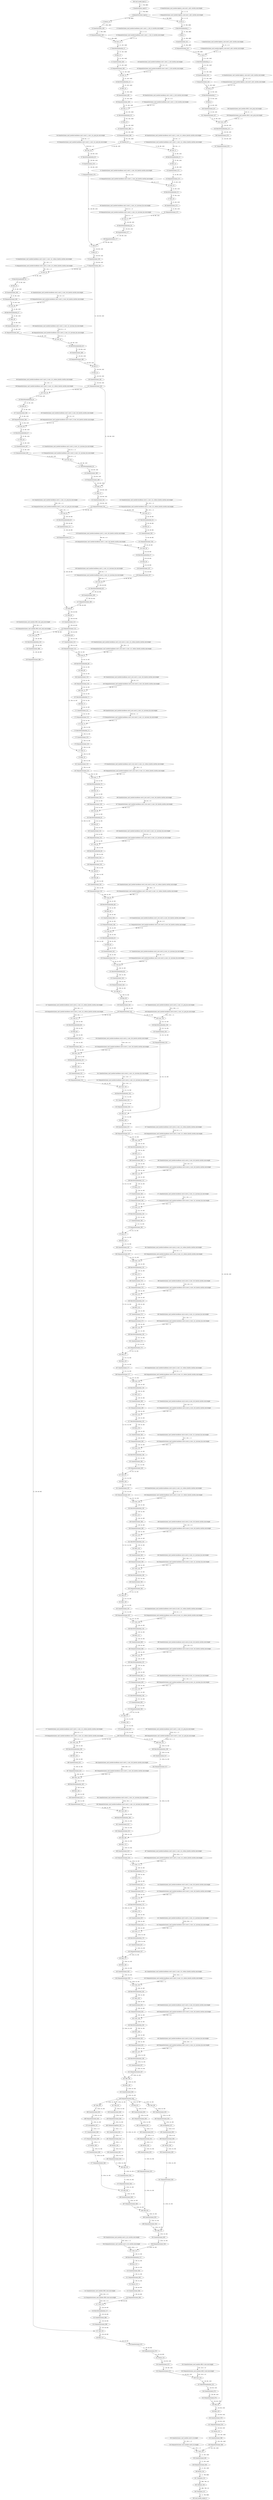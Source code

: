 strict digraph  {
"0 QuantizeLinear_nncf_module.highres_conv.conv1_sub1.convbn.conv.weight" [id=0, type=QuantizeLinear];
"1 DequantizeLinear_nncf_module.highres_conv.conv1_sub1.convbn.conv.weight" [id=1, type=DequantizeLinear];
"2 QuantizeLinear_input.0" [id=2, type=QuantizeLinear];
"3 DequantizeLinear_input.0" [id=3, type=DequantizeLinear];
"4 Conv_0" [id=4, type=Conv];
"5 BatchNormalization_1" [id=5, type=BatchNormalization];
"6 Relu_2" [id=6, type=Relu];
"7 QuantizeLinear_nncf_module.highres_conv.conv2_sub1.convbn.conv.weight" [id=7, type=QuantizeLinear];
"8 DequantizeLinear_nncf_module.highres_conv.conv2_sub1.convbn.conv.weight" [id=8, type=DequantizeLinear];
"9 QuantizeLinear_451" [id=9, type=QuantizeLinear];
"10 DequantizeLinear_451" [id=10, type=DequantizeLinear];
"11 Conv_3" [id=11, type=Conv];
"12 BatchNormalization_4" [id=12, type=BatchNormalization];
"13 Relu_5" [id=13, type=Relu];
"14 QuantizeLinear_nncf_module.highres_conv.conv3_sub1.convbn.conv.weight" [id=14, type=QuantizeLinear];
"15 DequantizeLinear_nncf_module.highres_conv.conv3_sub1.convbn.conv.weight" [id=15, type=DequantizeLinear];
"16 QuantizeLinear_454" [id=16, type=QuantizeLinear];
"17 DequantizeLinear_454" [id=17, type=DequantizeLinear];
"18 Conv_6" [id=18, type=Conv];
"19 BatchNormalization_7" [id=19, type=BatchNormalization];
"20 Relu_8" [id=20, type=Relu];
"21 Resize_10" [id=21, type=Resize];
"22 QuantizeLinear_nncf_module.backbone.conv1.conv1_1_3x3_s2.convbn.conv.weight" [id=22, type=QuantizeLinear];
"23 DequantizeLinear_nncf_module.backbone.conv1.conv1_1_3x3_s2.convbn.conv.weight" [id=23, type=DequantizeLinear];
"24 QuantizeLinear_459" [id=24, type=QuantizeLinear];
"25 DequantizeLinear_459" [id=25, type=DequantizeLinear];
"26 Conv_11" [id=26, type=Conv];
"27 BatchNormalization_12" [id=27, type=BatchNormalization];
"28 Relu_13" [id=28, type=Relu];
"29 QuantizeLinear_nncf_module.backbone.conv1.conv1_2_3x3.convbn.conv.weight" [id=29, type=QuantizeLinear];
"30 DequantizeLinear_nncf_module.backbone.conv1.conv1_2_3x3.convbn.conv.weight" [id=30, type=DequantizeLinear];
"31 QuantizeLinear_462" [id=31, type=QuantizeLinear];
"32 DequantizeLinear_462" [id=32, type=DequantizeLinear];
"33 Conv_14" [id=33, type=Conv];
"34 BatchNormalization_15" [id=34, type=BatchNormalization];
"35 Relu_16" [id=35, type=Relu];
"36 QuantizeLinear_nncf_module.backbone.conv1.conv1_3_3x3.convbn.conv.weight" [id=36, type=QuantizeLinear];
"37 DequantizeLinear_nncf_module.backbone.conv1.conv1_3_3x3.convbn.conv.weight" [id=37, type=DequantizeLinear];
"38 QuantizeLinear_465" [id=38, type=QuantizeLinear];
"39 DequantizeLinear_465" [id=39, type=DequantizeLinear];
"40 Conv_17" [id=40, type=Conv];
"41 BatchNormalization_18" [id=41, type=BatchNormalization];
"42 Relu_19" [id=42, type=Relu];
"43 QuantizeLinear_468" [id=43, type=QuantizeLinear];
"44 DequantizeLinear_468" [id=44, type=DequantizeLinear];
"45 MaxPool_20" [id=45, type=MaxPool];
"46 QuantizeLinear_nncf_module.backbone.conv2.conv2_1.conv_1x1_reduce_bnrelu.convbn.conv.weight" [id=46, type=QuantizeLinear];
"47 DequantizeLinear_nncf_module.backbone.conv2.conv2_1.conv_1x1_reduce_bnrelu.convbn.conv.weight" [id=47, type=DequantizeLinear];
"48 Conv_21" [id=48, type=Conv];
"49 BatchNormalization_22" [id=49, type=BatchNormalization];
"50 Relu_23" [id=50, type=Relu];
"51 QuantizeLinear_nncf_module.backbone.conv2.conv2_1.conv_3x3_bnrelu.convbn.conv.weight" [id=51, type=QuantizeLinear];
"52 DequantizeLinear_nncf_module.backbone.conv2.conv2_1.conv_3x3_bnrelu.convbn.conv.weight" [id=52, type=DequantizeLinear];
"53 QuantizeLinear_472" [id=53, type=QuantizeLinear];
"54 DequantizeLinear_472" [id=54, type=DequantizeLinear];
"55 Conv_24" [id=55, type=Conv];
"56 BatchNormalization_25" [id=56, type=BatchNormalization];
"57 Relu_26" [id=57, type=Relu];
"58 QuantizeLinear_nncf_module.backbone.conv2.conv2_1.conv_1x1_increase_bn.conv.weight" [id=58, type=QuantizeLinear];
"59 DequantizeLinear_nncf_module.backbone.conv2.conv2_1.conv_1x1_increase_bn.conv.weight" [id=59, type=DequantizeLinear];
"60 QuantizeLinear_475" [id=60, type=QuantizeLinear];
"61 DequantizeLinear_475" [id=61, type=DequantizeLinear];
"62 Conv_27" [id=62, type=Conv];
"63 BatchNormalization_28" [id=63, type=BatchNormalization];
"64 QuantizeLinear_nncf_module.backbone.conv2.conv2_1.conv_1x1_proj_bn.conv.weight" [id=64, type=QuantizeLinear];
"65 DequantizeLinear_nncf_module.backbone.conv2.conv2_1.conv_1x1_proj_bn.conv.weight" [id=65, type=DequantizeLinear];
"66 Conv_29" [id=66, type=Conv];
"67 BatchNormalization_30" [id=67, type=BatchNormalization];
"68 QuantizeLinear_477" [id=68, type=QuantizeLinear];
"69 DequantizeLinear_477" [id=69, type=DequantizeLinear];
"70 QuantizeLinear_479" [id=70, type=QuantizeLinear];
"71 DequantizeLinear_479" [id=71, type=DequantizeLinear];
"72 Add_31" [id=72, type=Add];
"73 Relu_32" [id=73, type=Relu];
"74 QuantizeLinear_nncf_module.backbone.conv2.conv2_2.conv_1x1_reduce_bnrelu.convbn.conv.weight" [id=74, type=QuantizeLinear];
"75 DequantizeLinear_nncf_module.backbone.conv2.conv2_2.conv_1x1_reduce_bnrelu.convbn.conv.weight" [id=75, type=DequantizeLinear];
"76 QuantizeLinear_481" [id=76, type=QuantizeLinear];
"77 DequantizeLinear_481" [id=77, type=DequantizeLinear];
"78 Conv_33" [id=78, type=Conv];
"79 BatchNormalization_34" [id=79, type=BatchNormalization];
"80 Relu_35" [id=80, type=Relu];
"81 QuantizeLinear_nncf_module.backbone.conv2.conv2_2.conv_3x3_bnrelu.convbn.conv.weight" [id=81, type=QuantizeLinear];
"82 DequantizeLinear_nncf_module.backbone.conv2.conv2_2.conv_3x3_bnrelu.convbn.conv.weight" [id=82, type=DequantizeLinear];
"83 QuantizeLinear_484" [id=83, type=QuantizeLinear];
"84 DequantizeLinear_484" [id=84, type=DequantizeLinear];
"85 Conv_36" [id=85, type=Conv];
"86 BatchNormalization_37" [id=86, type=BatchNormalization];
"87 Relu_38" [id=87, type=Relu];
"88 QuantizeLinear_nncf_module.backbone.conv2.conv2_2.conv_1x1_increase_bn.conv.weight" [id=88, type=QuantizeLinear];
"89 DequantizeLinear_nncf_module.backbone.conv2.conv2_2.conv_1x1_increase_bn.conv.weight" [id=89, type=DequantizeLinear];
"90 QuantizeLinear_487" [id=90, type=QuantizeLinear];
"91 DequantizeLinear_487" [id=91, type=DequantizeLinear];
"92 Conv_39" [id=92, type=Conv];
"93 BatchNormalization_40" [id=93, type=BatchNormalization];
"94 QuantizeLinear_489" [id=94, type=QuantizeLinear];
"95 DequantizeLinear_489" [id=95, type=DequantizeLinear];
"96 Add_41" [id=96, type=Add];
"97 Relu_42" [id=97, type=Relu];
"98 QuantizeLinear_nncf_module.backbone.conv2.conv2_3.conv_1x1_reduce_bnrelu.convbn.conv.weight" [id=98, type=QuantizeLinear];
"99 DequantizeLinear_nncf_module.backbone.conv2.conv2_3.conv_1x1_reduce_bnrelu.convbn.conv.weight" [id=99, type=DequantizeLinear];
"100 QuantizeLinear_491" [id=100, type=QuantizeLinear];
"101 DequantizeLinear_491" [id=101, type=DequantizeLinear];
"102 Conv_43" [id=102, type=Conv];
"103 BatchNormalization_44" [id=103, type=BatchNormalization];
"104 Relu_45" [id=104, type=Relu];
"105 QuantizeLinear_nncf_module.backbone.conv2.conv2_3.conv_3x3_bnrelu.convbn.conv.weight" [id=105, type=QuantizeLinear];
"106 DequantizeLinear_nncf_module.backbone.conv2.conv2_3.conv_3x3_bnrelu.convbn.conv.weight" [id=106, type=DequantizeLinear];
"107 QuantizeLinear_494" [id=107, type=QuantizeLinear];
"108 DequantizeLinear_494" [id=108, type=DequantizeLinear];
"109 Conv_46" [id=109, type=Conv];
"110 BatchNormalization_47" [id=110, type=BatchNormalization];
"111 Relu_48" [id=111, type=Relu];
"112 QuantizeLinear_nncf_module.backbone.conv2.conv2_3.conv_1x1_increase_bn.conv.weight" [id=112, type=QuantizeLinear];
"113 DequantizeLinear_nncf_module.backbone.conv2.conv2_3.conv_1x1_increase_bn.conv.weight" [id=113, type=DequantizeLinear];
"114 QuantizeLinear_497" [id=114, type=QuantizeLinear];
"115 DequantizeLinear_497" [id=115, type=DequantizeLinear];
"116 Conv_49" [id=116, type=Conv];
"117 BatchNormalization_50" [id=117, type=BatchNormalization];
"118 QuantizeLinear_499" [id=118, type=QuantizeLinear];
"119 DequantizeLinear_499" [id=119, type=DequantizeLinear];
"120 Add_51" [id=120, type=Add];
"121 Relu_52" [id=121, type=Relu];
"122 QuantizeLinear_nncf_module.backbone.conv3_1.conv_1x1_reduce_bnrelu.convbn.conv.weight" [id=122, type=QuantizeLinear];
"123 DequantizeLinear_nncf_module.backbone.conv3_1.conv_1x1_reduce_bnrelu.convbn.conv.weight" [id=123, type=DequantizeLinear];
"124 QuantizeLinear_501" [id=124, type=QuantizeLinear];
"125 DequantizeLinear_501" [id=125, type=DequantizeLinear];
"126 Conv_53" [id=126, type=Conv];
"127 BatchNormalization_54" [id=127, type=BatchNormalization];
"128 Relu_55" [id=128, type=Relu];
"129 QuantizeLinear_nncf_module.backbone.conv3_1.conv_3x3_bnrelu.convbn.conv.weight" [id=129, type=QuantizeLinear];
"130 DequantizeLinear_nncf_module.backbone.conv3_1.conv_3x3_bnrelu.convbn.conv.weight" [id=130, type=DequantizeLinear];
"131 QuantizeLinear_504" [id=131, type=QuantizeLinear];
"132 DequantizeLinear_504" [id=132, type=DequantizeLinear];
"133 Conv_56" [id=133, type=Conv];
"134 BatchNormalization_57" [id=134, type=BatchNormalization];
"135 Relu_58" [id=135, type=Relu];
"136 QuantizeLinear_nncf_module.backbone.conv3_1.conv_1x1_increase_bn.conv.weight" [id=136, type=QuantizeLinear];
"137 DequantizeLinear_nncf_module.backbone.conv3_1.conv_1x1_increase_bn.conv.weight" [id=137, type=DequantizeLinear];
"138 QuantizeLinear_507" [id=138, type=QuantizeLinear];
"139 DequantizeLinear_507" [id=139, type=DequantizeLinear];
"140 Conv_59" [id=140, type=Conv];
"141 BatchNormalization_60" [id=141, type=BatchNormalization];
"142 QuantizeLinear_nncf_module.backbone.conv3_1.conv_1x1_proj_bn.conv.weight" [id=142, type=QuantizeLinear];
"143 DequantizeLinear_nncf_module.backbone.conv3_1.conv_1x1_proj_bn.conv.weight" [id=143, type=DequantizeLinear];
"144 Conv_61" [id=144, type=Conv];
"145 BatchNormalization_62" [id=145, type=BatchNormalization];
"146 QuantizeLinear_509" [id=146, type=QuantizeLinear];
"147 DequantizeLinear_509" [id=147, type=DequantizeLinear];
"148 QuantizeLinear_511" [id=148, type=QuantizeLinear];
"149 DequantizeLinear_511" [id=149, type=DequantizeLinear];
"150 Add_63" [id=150, type=Add];
"151 Relu_64" [id=151, type=Relu];
"152 QuantizeLinear_513" [id=152, type=QuantizeLinear];
"153 DequantizeLinear_513" [id=153, type=DequantizeLinear];
"154 Resize_66" [id=154, type=Resize];
"155 QuantizeLinear_nncf_module.backbone.conv3_rest.conv3_2.conv_1x1_reduce_bnrelu.convbn.conv.weight" [id=155, type=QuantizeLinear];
"156 DequantizeLinear_nncf_module.backbone.conv3_rest.conv3_2.conv_1x1_reduce_bnrelu.convbn.conv.weight" [id=156, type=DequantizeLinear];
"157 QuantizeLinear_515" [id=157, type=QuantizeLinear];
"158 DequantizeLinear_515" [id=158, type=DequantizeLinear];
"159 Conv_67" [id=159, type=Conv];
"160 BatchNormalization_68" [id=160, type=BatchNormalization];
"161 Relu_69" [id=161, type=Relu];
"162 QuantizeLinear_nncf_module.backbone.conv3_rest.conv3_2.conv_3x3_bnrelu.convbn.conv.weight" [id=162, type=QuantizeLinear];
"163 DequantizeLinear_nncf_module.backbone.conv3_rest.conv3_2.conv_3x3_bnrelu.convbn.conv.weight" [id=163, type=DequantizeLinear];
"164 QuantizeLinear_518" [id=164, type=QuantizeLinear];
"165 DequantizeLinear_518" [id=165, type=DequantizeLinear];
"166 Conv_70" [id=166, type=Conv];
"167 BatchNormalization_71" [id=167, type=BatchNormalization];
"168 Relu_72" [id=168, type=Relu];
"169 QuantizeLinear_nncf_module.backbone.conv3_rest.conv3_2.conv_1x1_increase_bn.conv.weight" [id=169, type=QuantizeLinear];
"170 DequantizeLinear_nncf_module.backbone.conv3_rest.conv3_2.conv_1x1_increase_bn.conv.weight" [id=170, type=DequantizeLinear];
"171 QuantizeLinear_521" [id=171, type=QuantizeLinear];
"172 DequantizeLinear_521" [id=172, type=DequantizeLinear];
"173 Conv_73" [id=173, type=Conv];
"174 BatchNormalization_74" [id=174, type=BatchNormalization];
"175 QuantizeLinear_523" [id=175, type=QuantizeLinear];
"176 DequantizeLinear_523" [id=176, type=DequantizeLinear];
"177 Add_75" [id=177, type=Add];
"178 Relu_76" [id=178, type=Relu];
"179 QuantizeLinear_nncf_module.backbone.conv3_rest.conv3_3.conv_1x1_reduce_bnrelu.convbn.conv.weight" [id=179, type=QuantizeLinear];
"180 DequantizeLinear_nncf_module.backbone.conv3_rest.conv3_3.conv_1x1_reduce_bnrelu.convbn.conv.weight" [id=180, type=DequantizeLinear];
"181 QuantizeLinear_525" [id=181, type=QuantizeLinear];
"182 DequantizeLinear_525" [id=182, type=DequantizeLinear];
"183 Conv_77" [id=183, type=Conv];
"184 BatchNormalization_78" [id=184, type=BatchNormalization];
"185 Relu_79" [id=185, type=Relu];
"186 QuantizeLinear_nncf_module.backbone.conv3_rest.conv3_3.conv_3x3_bnrelu.convbn.conv.weight" [id=186, type=QuantizeLinear];
"187 DequantizeLinear_nncf_module.backbone.conv3_rest.conv3_3.conv_3x3_bnrelu.convbn.conv.weight" [id=187, type=DequantizeLinear];
"188 QuantizeLinear_528" [id=188, type=QuantizeLinear];
"189 DequantizeLinear_528" [id=189, type=DequantizeLinear];
"190 Conv_80" [id=190, type=Conv];
"191 BatchNormalization_81" [id=191, type=BatchNormalization];
"192 Relu_82" [id=192, type=Relu];
"193 QuantizeLinear_nncf_module.backbone.conv3_rest.conv3_3.conv_1x1_increase_bn.conv.weight" [id=193, type=QuantizeLinear];
"194 DequantizeLinear_nncf_module.backbone.conv3_rest.conv3_3.conv_1x1_increase_bn.conv.weight" [id=194, type=DequantizeLinear];
"195 QuantizeLinear_531" [id=195, type=QuantizeLinear];
"196 DequantizeLinear_531" [id=196, type=DequantizeLinear];
"197 Conv_83" [id=197, type=Conv];
"198 BatchNormalization_84" [id=198, type=BatchNormalization];
"199 QuantizeLinear_533" [id=199, type=QuantizeLinear];
"200 DequantizeLinear_533" [id=200, type=DequantizeLinear];
"201 Add_85" [id=201, type=Add];
"202 Relu_86" [id=202, type=Relu];
"203 QuantizeLinear_nncf_module.backbone.conv3_rest.conv3_4.conv_1x1_reduce_bnrelu.convbn.conv.weight" [id=203, type=QuantizeLinear];
"204 DequantizeLinear_nncf_module.backbone.conv3_rest.conv3_4.conv_1x1_reduce_bnrelu.convbn.conv.weight" [id=204, type=DequantizeLinear];
"205 QuantizeLinear_535" [id=205, type=QuantizeLinear];
"206 DequantizeLinear_535" [id=206, type=DequantizeLinear];
"207 Conv_87" [id=207, type=Conv];
"208 BatchNormalization_88" [id=208, type=BatchNormalization];
"209 Relu_89" [id=209, type=Relu];
"210 QuantizeLinear_nncf_module.backbone.conv3_rest.conv3_4.conv_3x3_bnrelu.convbn.conv.weight" [id=210, type=QuantizeLinear];
"211 DequantizeLinear_nncf_module.backbone.conv3_rest.conv3_4.conv_3x3_bnrelu.convbn.conv.weight" [id=211, type=DequantizeLinear];
"212 QuantizeLinear_538" [id=212, type=QuantizeLinear];
"213 DequantizeLinear_538" [id=213, type=DequantizeLinear];
"214 Conv_90" [id=214, type=Conv];
"215 BatchNormalization_91" [id=215, type=BatchNormalization];
"216 Relu_92" [id=216, type=Relu];
"217 QuantizeLinear_nncf_module.backbone.conv3_rest.conv3_4.conv_1x1_increase_bn.conv.weight" [id=217, type=QuantizeLinear];
"218 DequantizeLinear_nncf_module.backbone.conv3_rest.conv3_4.conv_1x1_increase_bn.conv.weight" [id=218, type=DequantizeLinear];
"219 QuantizeLinear_541" [id=219, type=QuantizeLinear];
"220 DequantizeLinear_541" [id=220, type=DequantizeLinear];
"221 Conv_93" [id=221, type=Conv];
"222 BatchNormalization_94" [id=222, type=BatchNormalization];
"223 QuantizeLinear_543" [id=223, type=QuantizeLinear];
"224 DequantizeLinear_543" [id=224, type=DequantizeLinear];
"225 Add_95" [id=225, type=Add];
"226 Relu_96" [id=226, type=Relu];
"227 QuantizeLinear_nncf_module.backbone.conv4.conv4_1.conv_1x1_reduce_bnrelu.convbn.conv.weight" [id=227, type=QuantizeLinear];
"228 DequantizeLinear_nncf_module.backbone.conv4.conv4_1.conv_1x1_reduce_bnrelu.convbn.conv.weight" [id=228, type=DequantizeLinear];
"229 QuantizeLinear_545" [id=229, type=QuantizeLinear];
"230 DequantizeLinear_545" [id=230, type=DequantizeLinear];
"231 Conv_97" [id=231, type=Conv];
"232 BatchNormalization_98" [id=232, type=BatchNormalization];
"233 Relu_99" [id=233, type=Relu];
"234 QuantizeLinear_nncf_module.backbone.conv4.conv4_1.conv_3x3_bnrelu.convbn.conv.weight" [id=234, type=QuantizeLinear];
"235 DequantizeLinear_nncf_module.backbone.conv4.conv4_1.conv_3x3_bnrelu.convbn.conv.weight" [id=235, type=DequantizeLinear];
"236 QuantizeLinear_548" [id=236, type=QuantizeLinear];
"237 DequantizeLinear_548" [id=237, type=DequantizeLinear];
"238 Conv_100" [id=238, type=Conv];
"239 BatchNormalization_101" [id=239, type=BatchNormalization];
"240 Relu_102" [id=240, type=Relu];
"241 QuantizeLinear_nncf_module.backbone.conv4.conv4_1.conv_1x1_increase_bn.conv.weight" [id=241, type=QuantizeLinear];
"242 DequantizeLinear_nncf_module.backbone.conv4.conv4_1.conv_1x1_increase_bn.conv.weight" [id=242, type=DequantizeLinear];
"243 QuantizeLinear_551" [id=243, type=QuantizeLinear];
"244 DequantizeLinear_551" [id=244, type=DequantizeLinear];
"245 Conv_103" [id=245, type=Conv];
"246 BatchNormalization_104" [id=246, type=BatchNormalization];
"247 QuantizeLinear_nncf_module.backbone.conv4.conv4_1.conv_1x1_proj_bn.conv.weight" [id=247, type=QuantizeLinear];
"248 DequantizeLinear_nncf_module.backbone.conv4.conv4_1.conv_1x1_proj_bn.conv.weight" [id=248, type=DequantizeLinear];
"249 Conv_105" [id=249, type=Conv];
"250 BatchNormalization_106" [id=250, type=BatchNormalization];
"251 QuantizeLinear_553" [id=251, type=QuantizeLinear];
"252 DequantizeLinear_553" [id=252, type=DequantizeLinear];
"253 QuantizeLinear_555" [id=253, type=QuantizeLinear];
"254 DequantizeLinear_555" [id=254, type=DequantizeLinear];
"255 Add_107" [id=255, type=Add];
"256 Relu_108" [id=256, type=Relu];
"257 QuantizeLinear_nncf_module.backbone.conv4.conv4_2.conv_1x1_reduce_bnrelu.convbn.conv.weight" [id=257, type=QuantizeLinear];
"258 DequantizeLinear_nncf_module.backbone.conv4.conv4_2.conv_1x1_reduce_bnrelu.convbn.conv.weight" [id=258, type=DequantizeLinear];
"259 QuantizeLinear_557" [id=259, type=QuantizeLinear];
"260 DequantizeLinear_557" [id=260, type=DequantizeLinear];
"261 Conv_109" [id=261, type=Conv];
"262 BatchNormalization_110" [id=262, type=BatchNormalization];
"263 Relu_111" [id=263, type=Relu];
"264 QuantizeLinear_nncf_module.backbone.conv4.conv4_2.conv_3x3_bnrelu.convbn.conv.weight" [id=264, type=QuantizeLinear];
"265 DequantizeLinear_nncf_module.backbone.conv4.conv4_2.conv_3x3_bnrelu.convbn.conv.weight" [id=265, type=DequantizeLinear];
"266 QuantizeLinear_560" [id=266, type=QuantizeLinear];
"267 DequantizeLinear_560" [id=267, type=DequantizeLinear];
"268 Conv_112" [id=268, type=Conv];
"269 BatchNormalization_113" [id=269, type=BatchNormalization];
"270 Relu_114" [id=270, type=Relu];
"271 QuantizeLinear_nncf_module.backbone.conv4.conv4_2.conv_1x1_increase_bn.conv.weight" [id=271, type=QuantizeLinear];
"272 DequantizeLinear_nncf_module.backbone.conv4.conv4_2.conv_1x1_increase_bn.conv.weight" [id=272, type=DequantizeLinear];
"273 QuantizeLinear_563" [id=273, type=QuantizeLinear];
"274 DequantizeLinear_563" [id=274, type=DequantizeLinear];
"275 Conv_115" [id=275, type=Conv];
"276 BatchNormalization_116" [id=276, type=BatchNormalization];
"277 QuantizeLinear_565" [id=277, type=QuantizeLinear];
"278 DequantizeLinear_565" [id=278, type=DequantizeLinear];
"279 Add_117" [id=279, type=Add];
"280 Relu_118" [id=280, type=Relu];
"281 QuantizeLinear_nncf_module.backbone.conv4.conv4_3.conv_1x1_reduce_bnrelu.convbn.conv.weight" [id=281, type=QuantizeLinear];
"282 DequantizeLinear_nncf_module.backbone.conv4.conv4_3.conv_1x1_reduce_bnrelu.convbn.conv.weight" [id=282, type=DequantizeLinear];
"283 QuantizeLinear_567" [id=283, type=QuantizeLinear];
"284 DequantizeLinear_567" [id=284, type=DequantizeLinear];
"285 Conv_119" [id=285, type=Conv];
"286 BatchNormalization_120" [id=286, type=BatchNormalization];
"287 Relu_121" [id=287, type=Relu];
"288 QuantizeLinear_nncf_module.backbone.conv4.conv4_3.conv_3x3_bnrelu.convbn.conv.weight" [id=288, type=QuantizeLinear];
"289 DequantizeLinear_nncf_module.backbone.conv4.conv4_3.conv_3x3_bnrelu.convbn.conv.weight" [id=289, type=DequantizeLinear];
"290 QuantizeLinear_570" [id=290, type=QuantizeLinear];
"291 DequantizeLinear_570" [id=291, type=DequantizeLinear];
"292 Conv_122" [id=292, type=Conv];
"293 BatchNormalization_123" [id=293, type=BatchNormalization];
"294 Relu_124" [id=294, type=Relu];
"295 QuantizeLinear_nncf_module.backbone.conv4.conv4_3.conv_1x1_increase_bn.conv.weight" [id=295, type=QuantizeLinear];
"296 DequantizeLinear_nncf_module.backbone.conv4.conv4_3.conv_1x1_increase_bn.conv.weight" [id=296, type=DequantizeLinear];
"297 QuantizeLinear_573" [id=297, type=QuantizeLinear];
"298 DequantizeLinear_573" [id=298, type=DequantizeLinear];
"299 Conv_125" [id=299, type=Conv];
"300 BatchNormalization_126" [id=300, type=BatchNormalization];
"301 QuantizeLinear_575" [id=301, type=QuantizeLinear];
"302 DequantizeLinear_575" [id=302, type=DequantizeLinear];
"303 Add_127" [id=303, type=Add];
"304 Relu_128" [id=304, type=Relu];
"305 QuantizeLinear_nncf_module.backbone.conv4.conv4_4.conv_1x1_reduce_bnrelu.convbn.conv.weight" [id=305, type=QuantizeLinear];
"306 DequantizeLinear_nncf_module.backbone.conv4.conv4_4.conv_1x1_reduce_bnrelu.convbn.conv.weight" [id=306, type=DequantizeLinear];
"307 QuantizeLinear_577" [id=307, type=QuantizeLinear];
"308 DequantizeLinear_577" [id=308, type=DequantizeLinear];
"309 Conv_129" [id=309, type=Conv];
"310 BatchNormalization_130" [id=310, type=BatchNormalization];
"311 Relu_131" [id=311, type=Relu];
"312 QuantizeLinear_nncf_module.backbone.conv4.conv4_4.conv_3x3_bnrelu.convbn.conv.weight" [id=312, type=QuantizeLinear];
"313 DequantizeLinear_nncf_module.backbone.conv4.conv4_4.conv_3x3_bnrelu.convbn.conv.weight" [id=313, type=DequantizeLinear];
"314 QuantizeLinear_580" [id=314, type=QuantizeLinear];
"315 DequantizeLinear_580" [id=315, type=DequantizeLinear];
"316 Conv_132" [id=316, type=Conv];
"317 BatchNormalization_133" [id=317, type=BatchNormalization];
"318 Relu_134" [id=318, type=Relu];
"319 QuantizeLinear_nncf_module.backbone.conv4.conv4_4.conv_1x1_increase_bn.conv.weight" [id=319, type=QuantizeLinear];
"320 DequantizeLinear_nncf_module.backbone.conv4.conv4_4.conv_1x1_increase_bn.conv.weight" [id=320, type=DequantizeLinear];
"321 QuantizeLinear_583" [id=321, type=QuantizeLinear];
"322 DequantizeLinear_583" [id=322, type=DequantizeLinear];
"323 Conv_135" [id=323, type=Conv];
"324 BatchNormalization_136" [id=324, type=BatchNormalization];
"325 QuantizeLinear_585" [id=325, type=QuantizeLinear];
"326 DequantizeLinear_585" [id=326, type=DequantizeLinear];
"327 Add_137" [id=327, type=Add];
"328 Relu_138" [id=328, type=Relu];
"329 QuantizeLinear_nncf_module.backbone.conv4.conv4_5.conv_1x1_reduce_bnrelu.convbn.conv.weight" [id=329, type=QuantizeLinear];
"330 DequantizeLinear_nncf_module.backbone.conv4.conv4_5.conv_1x1_reduce_bnrelu.convbn.conv.weight" [id=330, type=DequantizeLinear];
"331 QuantizeLinear_587" [id=331, type=QuantizeLinear];
"332 DequantizeLinear_587" [id=332, type=DequantizeLinear];
"333 Conv_139" [id=333, type=Conv];
"334 BatchNormalization_140" [id=334, type=BatchNormalization];
"335 Relu_141" [id=335, type=Relu];
"336 QuantizeLinear_nncf_module.backbone.conv4.conv4_5.conv_3x3_bnrelu.convbn.conv.weight" [id=336, type=QuantizeLinear];
"337 DequantizeLinear_nncf_module.backbone.conv4.conv4_5.conv_3x3_bnrelu.convbn.conv.weight" [id=337, type=DequantizeLinear];
"338 QuantizeLinear_590" [id=338, type=QuantizeLinear];
"339 DequantizeLinear_590" [id=339, type=DequantizeLinear];
"340 Conv_142" [id=340, type=Conv];
"341 BatchNormalization_143" [id=341, type=BatchNormalization];
"342 Relu_144" [id=342, type=Relu];
"343 QuantizeLinear_nncf_module.backbone.conv4.conv4_5.conv_1x1_increase_bn.conv.weight" [id=343, type=QuantizeLinear];
"344 DequantizeLinear_nncf_module.backbone.conv4.conv4_5.conv_1x1_increase_bn.conv.weight" [id=344, type=DequantizeLinear];
"345 QuantizeLinear_593" [id=345, type=QuantizeLinear];
"346 DequantizeLinear_593" [id=346, type=DequantizeLinear];
"347 Conv_145" [id=347, type=Conv];
"348 BatchNormalization_146" [id=348, type=BatchNormalization];
"349 QuantizeLinear_595" [id=349, type=QuantizeLinear];
"350 DequantizeLinear_595" [id=350, type=DequantizeLinear];
"351 Add_147" [id=351, type=Add];
"352 Relu_148" [id=352, type=Relu];
"353 QuantizeLinear_nncf_module.backbone.conv4.conv4_6.conv_1x1_reduce_bnrelu.convbn.conv.weight" [id=353, type=QuantizeLinear];
"354 DequantizeLinear_nncf_module.backbone.conv4.conv4_6.conv_1x1_reduce_bnrelu.convbn.conv.weight" [id=354, type=DequantizeLinear];
"355 QuantizeLinear_597" [id=355, type=QuantizeLinear];
"356 DequantizeLinear_597" [id=356, type=DequantizeLinear];
"357 Conv_149" [id=357, type=Conv];
"358 BatchNormalization_150" [id=358, type=BatchNormalization];
"359 Relu_151" [id=359, type=Relu];
"360 QuantizeLinear_nncf_module.backbone.conv4.conv4_6.conv_3x3_bnrelu.convbn.conv.weight" [id=360, type=QuantizeLinear];
"361 DequantizeLinear_nncf_module.backbone.conv4.conv4_6.conv_3x3_bnrelu.convbn.conv.weight" [id=361, type=DequantizeLinear];
"362 QuantizeLinear_600" [id=362, type=QuantizeLinear];
"363 DequantizeLinear_600" [id=363, type=DequantizeLinear];
"364 Conv_152" [id=364, type=Conv];
"365 BatchNormalization_153" [id=365, type=BatchNormalization];
"366 Relu_154" [id=366, type=Relu];
"367 QuantizeLinear_nncf_module.backbone.conv4.conv4_6.conv_1x1_increase_bn.conv.weight" [id=367, type=QuantizeLinear];
"368 DequantizeLinear_nncf_module.backbone.conv4.conv4_6.conv_1x1_increase_bn.conv.weight" [id=368, type=DequantizeLinear];
"369 QuantizeLinear_603" [id=369, type=QuantizeLinear];
"370 DequantizeLinear_603" [id=370, type=DequantizeLinear];
"371 Conv_155" [id=371, type=Conv];
"372 BatchNormalization_156" [id=372, type=BatchNormalization];
"373 QuantizeLinear_605" [id=373, type=QuantizeLinear];
"374 DequantizeLinear_605" [id=374, type=DequantizeLinear];
"375 Add_157" [id=375, type=Add];
"376 Relu_158" [id=376, type=Relu];
"377 QuantizeLinear_nncf_module.backbone.conv5.conv5_1.conv_1x1_reduce_bnrelu.convbn.conv.weight" [id=377, type=QuantizeLinear];
"378 DequantizeLinear_nncf_module.backbone.conv5.conv5_1.conv_1x1_reduce_bnrelu.convbn.conv.weight" [id=378, type=DequantizeLinear];
"379 QuantizeLinear_607" [id=379, type=QuantizeLinear];
"380 DequantizeLinear_607" [id=380, type=DequantizeLinear];
"381 Conv_159" [id=381, type=Conv];
"382 BatchNormalization_160" [id=382, type=BatchNormalization];
"383 Relu_161" [id=383, type=Relu];
"384 QuantizeLinear_nncf_module.backbone.conv5.conv5_1.conv_3x3_bnrelu.convbn.conv.weight" [id=384, type=QuantizeLinear];
"385 DequantizeLinear_nncf_module.backbone.conv5.conv5_1.conv_3x3_bnrelu.convbn.conv.weight" [id=385, type=DequantizeLinear];
"386 QuantizeLinear_610" [id=386, type=QuantizeLinear];
"387 DequantizeLinear_610" [id=387, type=DequantizeLinear];
"388 Conv_162" [id=388, type=Conv];
"389 BatchNormalization_163" [id=389, type=BatchNormalization];
"390 Relu_164" [id=390, type=Relu];
"391 QuantizeLinear_nncf_module.backbone.conv5.conv5_1.conv_1x1_increase_bn.conv.weight" [id=391, type=QuantizeLinear];
"392 DequantizeLinear_nncf_module.backbone.conv5.conv5_1.conv_1x1_increase_bn.conv.weight" [id=392, type=DequantizeLinear];
"393 QuantizeLinear_613" [id=393, type=QuantizeLinear];
"394 DequantizeLinear_613" [id=394, type=DequantizeLinear];
"395 Conv_165" [id=395, type=Conv];
"396 BatchNormalization_166" [id=396, type=BatchNormalization];
"397 QuantizeLinear_nncf_module.backbone.conv5.conv5_1.conv_1x1_proj_bn.conv.weight" [id=397, type=QuantizeLinear];
"398 DequantizeLinear_nncf_module.backbone.conv5.conv5_1.conv_1x1_proj_bn.conv.weight" [id=398, type=DequantizeLinear];
"399 Conv_167" [id=399, type=Conv];
"400 BatchNormalization_168" [id=400, type=BatchNormalization];
"401 QuantizeLinear_615" [id=401, type=QuantizeLinear];
"402 DequantizeLinear_615" [id=402, type=DequantizeLinear];
"403 QuantizeLinear_617" [id=403, type=QuantizeLinear];
"404 DequantizeLinear_617" [id=404, type=DequantizeLinear];
"405 Add_169" [id=405, type=Add];
"406 Relu_170" [id=406, type=Relu];
"407 QuantizeLinear_nncf_module.backbone.conv5.conv5_2.conv_1x1_reduce_bnrelu.convbn.conv.weight" [id=407, type=QuantizeLinear];
"408 DequantizeLinear_nncf_module.backbone.conv5.conv5_2.conv_1x1_reduce_bnrelu.convbn.conv.weight" [id=408, type=DequantizeLinear];
"409 QuantizeLinear_619" [id=409, type=QuantizeLinear];
"410 DequantizeLinear_619" [id=410, type=DequantizeLinear];
"411 Conv_171" [id=411, type=Conv];
"412 BatchNormalization_172" [id=412, type=BatchNormalization];
"413 Relu_173" [id=413, type=Relu];
"414 QuantizeLinear_nncf_module.backbone.conv5.conv5_2.conv_3x3_bnrelu.convbn.conv.weight" [id=414, type=QuantizeLinear];
"415 DequantizeLinear_nncf_module.backbone.conv5.conv5_2.conv_3x3_bnrelu.convbn.conv.weight" [id=415, type=DequantizeLinear];
"416 QuantizeLinear_622" [id=416, type=QuantizeLinear];
"417 DequantizeLinear_622" [id=417, type=DequantizeLinear];
"418 Conv_174" [id=418, type=Conv];
"419 BatchNormalization_175" [id=419, type=BatchNormalization];
"420 Relu_176" [id=420, type=Relu];
"421 QuantizeLinear_nncf_module.backbone.conv5.conv5_2.conv_1x1_increase_bn.conv.weight" [id=421, type=QuantizeLinear];
"422 DequantizeLinear_nncf_module.backbone.conv5.conv5_2.conv_1x1_increase_bn.conv.weight" [id=422, type=DequantizeLinear];
"423 QuantizeLinear_625" [id=423, type=QuantizeLinear];
"424 DequantizeLinear_625" [id=424, type=DequantizeLinear];
"425 Conv_177" [id=425, type=Conv];
"426 BatchNormalization_178" [id=426, type=BatchNormalization];
"427 QuantizeLinear_627" [id=427, type=QuantizeLinear];
"428 DequantizeLinear_627" [id=428, type=DequantizeLinear];
"429 Add_179" [id=429, type=Add];
"430 Relu_180" [id=430, type=Relu];
"431 QuantizeLinear_nncf_module.backbone.conv5.conv5_3.conv_1x1_reduce_bnrelu.convbn.conv.weight" [id=431, type=QuantizeLinear];
"432 DequantizeLinear_nncf_module.backbone.conv5.conv5_3.conv_1x1_reduce_bnrelu.convbn.conv.weight" [id=432, type=DequantizeLinear];
"433 QuantizeLinear_629" [id=433, type=QuantizeLinear];
"434 DequantizeLinear_629" [id=434, type=DequantizeLinear];
"435 Conv_181" [id=435, type=Conv];
"436 BatchNormalization_182" [id=436, type=BatchNormalization];
"437 Relu_183" [id=437, type=Relu];
"438 QuantizeLinear_nncf_module.backbone.conv5.conv5_3.conv_3x3_bnrelu.convbn.conv.weight" [id=438, type=QuantizeLinear];
"439 DequantizeLinear_nncf_module.backbone.conv5.conv5_3.conv_3x3_bnrelu.convbn.conv.weight" [id=439, type=DequantizeLinear];
"440 QuantizeLinear_632" [id=440, type=QuantizeLinear];
"441 DequantizeLinear_632" [id=441, type=DequantizeLinear];
"442 Conv_184" [id=442, type=Conv];
"443 BatchNormalization_185" [id=443, type=BatchNormalization];
"444 Relu_186" [id=444, type=Relu];
"445 QuantizeLinear_nncf_module.backbone.conv5.conv5_3.conv_1x1_increase_bn.conv.weight" [id=445, type=QuantizeLinear];
"446 DequantizeLinear_nncf_module.backbone.conv5.conv5_3.conv_1x1_increase_bn.conv.weight" [id=446, type=DequantizeLinear];
"447 QuantizeLinear_635" [id=447, type=QuantizeLinear];
"448 DequantizeLinear_635" [id=448, type=DequantizeLinear];
"449 Conv_187" [id=449, type=Conv];
"450 BatchNormalization_188" [id=450, type=BatchNormalization];
"451 QuantizeLinear_637" [id=451, type=QuantizeLinear];
"452 DequantizeLinear_637" [id=452, type=DequantizeLinear];
"453 Add_189" [id=453, type=Add];
"454 Relu_190" [id=454, type=Relu];
"455 QuantizeLinear_639" [id=455, type=QuantizeLinear];
"456 DequantizeLinear_639" [id=456, type=DequantizeLinear];
"457 Pad_191" [id=457, type=Pad];
"458 QuantizeLinear_640" [id=458, type=QuantizeLinear];
"459 DequantizeLinear_640" [id=459, type=DequantizeLinear];
"460 GlobalAveragePool_192" [id=460, type=GlobalAveragePool];
"461 QuantizeLinear_641" [id=461, type=QuantizeLinear];
"462 DequantizeLinear_641" [id=462, type=DequantizeLinear];
"463 Resize_194" [id=463, type=Resize];
"464 QuantizeLinear_643" [id=464, type=QuantizeLinear];
"465 DequantizeLinear_643" [id=465, type=DequantizeLinear];
"466 Add_195" [id=466, type=Add];
"467 Pad_196" [id=467, type=Pad];
"468 QuantizeLinear_645" [id=468, type=QuantizeLinear];
"469 DequantizeLinear_645" [id=469, type=DequantizeLinear];
"470 AveragePool_197" [id=470, type=AveragePool];
"471 QuantizeLinear_646" [id=471, type=QuantizeLinear];
"472 DequantizeLinear_646" [id=472, type=DequantizeLinear];
"473 Resize_199" [id=473, type=Resize];
"474 QuantizeLinear_644" [id=474, type=QuantizeLinear];
"475 DequantizeLinear_644" [id=475, type=DequantizeLinear];
"476 QuantizeLinear_648" [id=476, type=QuantizeLinear];
"477 DequantizeLinear_648" [id=477, type=DequantizeLinear];
"478 Add_200" [id=478, type=Add];
"479 Pad_201" [id=479, type=Pad];
"480 QuantizeLinear_650" [id=480, type=QuantizeLinear];
"481 DequantizeLinear_650" [id=481, type=DequantizeLinear];
"482 AveragePool_202" [id=482, type=AveragePool];
"483 QuantizeLinear_651" [id=483, type=QuantizeLinear];
"484 DequantizeLinear_651" [id=484, type=DequantizeLinear];
"485 Resize_204" [id=485, type=Resize];
"486 QuantizeLinear_649" [id=486, type=QuantizeLinear];
"487 DequantizeLinear_649" [id=487, type=DequantizeLinear];
"488 QuantizeLinear_653" [id=488, type=QuantizeLinear];
"489 DequantizeLinear_653" [id=489, type=DequantizeLinear];
"490 Add_205" [id=490, type=Add];
"491 Pad_206" [id=491, type=Pad];
"492 QuantizeLinear_655" [id=492, type=QuantizeLinear];
"493 DequantizeLinear_655" [id=493, type=DequantizeLinear];
"494 AveragePool_207" [id=494, type=AveragePool];
"495 QuantizeLinear_656" [id=495, type=QuantizeLinear];
"496 DequantizeLinear_656" [id=496, type=DequantizeLinear];
"497 Resize_209" [id=497, type=Resize];
"498 QuantizeLinear_654" [id=498, type=QuantizeLinear];
"499 DequantizeLinear_654" [id=499, type=DequantizeLinear];
"500 QuantizeLinear_658" [id=500, type=QuantizeLinear];
"501 DequantizeLinear_658" [id=501, type=DequantizeLinear];
"502 Add_210" [id=502, type=Add];
"503 QuantizeLinear_nncf_module.conv5_4_k1.convbn.conv.weight" [id=503, type=QuantizeLinear];
"504 DequantizeLinear_nncf_module.conv5_4_k1.convbn.conv.weight" [id=504, type=DequantizeLinear];
"505 QuantizeLinear_659" [id=505, type=QuantizeLinear];
"506 DequantizeLinear_659" [id=506, type=DequantizeLinear];
"507 Conv_211" [id=507, type=Conv];
"508 BatchNormalization_212" [id=508, type=BatchNormalization];
"509 Relu_213" [id=509, type=Relu];
"510 QuantizeLinear_662" [id=510, type=QuantizeLinear];
"511 DequantizeLinear_662" [id=511, type=DequantizeLinear];
"512 Resize_215" [id=512, type=Resize];
"513 QuantizeLinear_nncf_module.cff42.conv.conv.weight" [id=513, type=QuantizeLinear];
"514 DequantizeLinear_nncf_module.cff42.conv.conv.weight" [id=514, type=DequantizeLinear];
"515 QuantizeLinear_664" [id=515, type=QuantizeLinear];
"516 DequantizeLinear_664" [id=516, type=DequantizeLinear];
"517 Conv_216" [id=517, type=Conv];
"518 BatchNormalization_217" [id=518, type=BatchNormalization];
"519 QuantizeLinear_nncf_module.cff42.conv_proj.conv.weight" [id=519, type=QuantizeLinear];
"520 DequantizeLinear_nncf_module.cff42.conv_proj.conv.weight" [id=520, type=DequantizeLinear];
"521 Conv_218" [id=521, type=Conv];
"522 BatchNormalization_219" [id=522, type=BatchNormalization];
"523 QuantizeLinear_666" [id=523, type=QuantizeLinear];
"524 DequantizeLinear_666" [id=524, type=DequantizeLinear];
"525 QuantizeLinear_668" [id=525, type=QuantizeLinear];
"526 DequantizeLinear_668" [id=526, type=DequantizeLinear];
"527 Add_220" [id=527, type=Add];
"528 Relu_221" [id=528, type=Relu];
"529 QuantizeLinear_670" [id=529, type=QuantizeLinear];
"530 DequantizeLinear_670" [id=530, type=DequantizeLinear];
"531 Resize_223" [id=531, type=Resize];
"532 QuantizeLinear_nncf_module.cff421.conv.conv.weight" [id=532, type=QuantizeLinear];
"533 DequantizeLinear_nncf_module.cff421.conv.conv.weight" [id=533, type=DequantizeLinear];
"534 QuantizeLinear_672" [id=534, type=QuantizeLinear];
"535 DequantizeLinear_672" [id=535, type=DequantizeLinear];
"536 Conv_224" [id=536, type=Conv];
"537 BatchNormalization_225" [id=537, type=BatchNormalization];
"538 QuantizeLinear_nncf_module.cff421.conv_proj.conv.weight" [id=538, type=QuantizeLinear];
"539 DequantizeLinear_nncf_module.cff421.conv_proj.conv.weight" [id=539, type=DequantizeLinear];
"540 QuantizeLinear_457" [id=540, type=QuantizeLinear];
"541 DequantizeLinear_457" [id=541, type=DequantizeLinear];
"542 Conv_226" [id=542, type=Conv];
"543 BatchNormalization_227" [id=543, type=BatchNormalization];
"544 QuantizeLinear_674" [id=544, type=QuantizeLinear];
"545 DequantizeLinear_674" [id=545, type=DequantizeLinear];
"546 QuantizeLinear_676" [id=546, type=QuantizeLinear];
"547 DequantizeLinear_676" [id=547, type=DequantizeLinear];
"548 Add_228" [id=548, type=Add];
"549 Relu_229" [id=549, type=Relu];
"550 QuantizeLinear_678" [id=550, type=QuantizeLinear];
"551 DequantizeLinear_678" [id=551, type=DequantizeLinear];
"552 Resize_231" [id=552, type=Resize];
"553 QuantizeLinear_nncf_module.conv6_cls.weight" [id=553, type=QuantizeLinear];
"554 DequantizeLinear_nncf_module.conv6_cls.weight" [id=554, type=DequantizeLinear];
"555 QuantizeLinear_680" [id=555, type=QuantizeLinear];
"556 DequantizeLinear_680" [id=556, type=DequantizeLinear];
"557 Conv_232" [id=557, type=Conv];
"558 QuantizeLinear_681" [id=558, type=QuantizeLinear];
"559 DequantizeLinear_681" [id=559, type=DequantizeLinear];
"560 Resize_234" [id=560, type=Resize];
"561 Transpose_235" [id=561, type=Transpose];
"562 Softmax_236" [id=562, type=Softmax];
"563 Transpose_237" [id=563, type=Transpose];
"564 nncf_model_input_0" [id=564, type=nncf_model_input];
"565 nncf_model_output_0" [id=565, type=nncf_model_output];
"0 QuantizeLinear_nncf_module.highres_conv.conv1_sub1.convbn.conv.weight" -> "1 DequantizeLinear_nncf_module.highres_conv.conv1_sub1.convbn.conv.weight"  [label="[32, 3, 3, 3]", style=dashed];
"1 DequantizeLinear_nncf_module.highres_conv.conv1_sub1.convbn.conv.weight" -> "4 Conv_0"  [label="[32, 3, 3, 3]", style=solid];
"2 QuantizeLinear_input.0" -> "3 DequantizeLinear_input.0"  [label="[1, 3, 768, 960]", style=dashed];
"3 DequantizeLinear_input.0" -> "4 Conv_0"  [label="[1, 3, 768, 960]", style=solid];
"3 DequantizeLinear_input.0" -> "21 Resize_10"  [label="[1, 3, 768, 960]", style=solid];
"4 Conv_0" -> "5 BatchNormalization_1"  [label="[1, 32, 384, 480]", style=solid];
"5 BatchNormalization_1" -> "6 Relu_2"  [label="[1, 32, 384, 480]", style=solid];
"6 Relu_2" -> "9 QuantizeLinear_451"  [label="[1, 32, 384, 480]", style=solid];
"7 QuantizeLinear_nncf_module.highres_conv.conv2_sub1.convbn.conv.weight" -> "8 DequantizeLinear_nncf_module.highres_conv.conv2_sub1.convbn.conv.weight"  [label="[32, 32, 3, 3]", style=dashed];
"8 DequantizeLinear_nncf_module.highres_conv.conv2_sub1.convbn.conv.weight" -> "11 Conv_3"  [label="[32, 32, 3, 3]", style=solid];
"9 QuantizeLinear_451" -> "10 DequantizeLinear_451"  [label="[1, 32, 384, 480]", style=dashed];
"10 DequantizeLinear_451" -> "11 Conv_3"  [label="[1, 32, 384, 480]", style=solid];
"11 Conv_3" -> "12 BatchNormalization_4"  [label="[1, 32, 192, 240]", style=solid];
"12 BatchNormalization_4" -> "13 Relu_5"  [label="[1, 32, 192, 240]", style=solid];
"13 Relu_5" -> "16 QuantizeLinear_454"  [label="[1, 32, 192, 240]", style=solid];
"14 QuantizeLinear_nncf_module.highres_conv.conv3_sub1.convbn.conv.weight" -> "15 DequantizeLinear_nncf_module.highres_conv.conv3_sub1.convbn.conv.weight"  [label="[32, 32, 3, 3]", style=dashed];
"15 DequantizeLinear_nncf_module.highres_conv.conv3_sub1.convbn.conv.weight" -> "18 Conv_6"  [label="[32, 32, 3, 3]", style=solid];
"16 QuantizeLinear_454" -> "17 DequantizeLinear_454"  [label="[1, 32, 192, 240]", style=dashed];
"17 DequantizeLinear_454" -> "18 Conv_6"  [label="[1, 32, 192, 240]", style=solid];
"18 Conv_6" -> "19 BatchNormalization_7"  [label="[1, 32, 96, 120]", style=solid];
"19 BatchNormalization_7" -> "20 Relu_8"  [label="[1, 32, 96, 120]", style=solid];
"20 Relu_8" -> "540 QuantizeLinear_457"  [label="[1, 32, 96, 120]", style=solid];
"21 Resize_10" -> "24 QuantizeLinear_459"  [label="[1, 3, 384, 480]", style=solid];
"22 QuantizeLinear_nncf_module.backbone.conv1.conv1_1_3x3_s2.convbn.conv.weight" -> "23 DequantizeLinear_nncf_module.backbone.conv1.conv1_1_3x3_s2.convbn.conv.weight"  [label="[32, 3, 3, 3]", style=dashed];
"23 DequantizeLinear_nncf_module.backbone.conv1.conv1_1_3x3_s2.convbn.conv.weight" -> "26 Conv_11"  [label="[32, 3, 3, 3]", style=solid];
"24 QuantizeLinear_459" -> "25 DequantizeLinear_459"  [label="[1, 3, 384, 480]", style=dashed];
"25 DequantizeLinear_459" -> "26 Conv_11"  [label="[1, 3, 384, 480]", style=solid];
"26 Conv_11" -> "27 BatchNormalization_12"  [label="[1, 32, 192, 240]", style=solid];
"27 BatchNormalization_12" -> "28 Relu_13"  [label="[1, 32, 192, 240]", style=solid];
"28 Relu_13" -> "31 QuantizeLinear_462"  [label="[1, 32, 192, 240]", style=solid];
"29 QuantizeLinear_nncf_module.backbone.conv1.conv1_2_3x3.convbn.conv.weight" -> "30 DequantizeLinear_nncf_module.backbone.conv1.conv1_2_3x3.convbn.conv.weight"  [label="[32, 32, 3, 3]", style=dashed];
"30 DequantizeLinear_nncf_module.backbone.conv1.conv1_2_3x3.convbn.conv.weight" -> "33 Conv_14"  [label="[32, 32, 3, 3]", style=solid];
"31 QuantizeLinear_462" -> "32 DequantizeLinear_462"  [label="[1, 32, 192, 240]", style=dashed];
"32 DequantizeLinear_462" -> "33 Conv_14"  [label="[1, 32, 192, 240]", style=solid];
"33 Conv_14" -> "34 BatchNormalization_15"  [label="[1, 32, 192, 240]", style=solid];
"34 BatchNormalization_15" -> "35 Relu_16"  [label="[1, 32, 192, 240]", style=solid];
"35 Relu_16" -> "38 QuantizeLinear_465"  [label="[1, 32, 192, 240]", style=solid];
"36 QuantizeLinear_nncf_module.backbone.conv1.conv1_3_3x3.convbn.conv.weight" -> "37 DequantizeLinear_nncf_module.backbone.conv1.conv1_3_3x3.convbn.conv.weight"  [label="[64, 32, 3, 3]", style=dashed];
"37 DequantizeLinear_nncf_module.backbone.conv1.conv1_3_3x3.convbn.conv.weight" -> "40 Conv_17"  [label="[64, 32, 3, 3]", style=solid];
"38 QuantizeLinear_465" -> "39 DequantizeLinear_465"  [label="[1, 32, 192, 240]", style=dashed];
"39 DequantizeLinear_465" -> "40 Conv_17"  [label="[1, 32, 192, 240]", style=solid];
"40 Conv_17" -> "41 BatchNormalization_18"  [label="[1, 64, 192, 240]", style=solid];
"41 BatchNormalization_18" -> "42 Relu_19"  [label="[1, 64, 192, 240]", style=solid];
"42 Relu_19" -> "43 QuantizeLinear_468"  [label="[1, 64, 192, 240]", style=solid];
"43 QuantizeLinear_468" -> "44 DequantizeLinear_468"  [label="[1, 64, 192, 240]", style=dashed];
"44 DequantizeLinear_468" -> "45 MaxPool_20"  [label="[1, 64, 192, 240]", style=solid];
"45 MaxPool_20" -> "48 Conv_21"  [label="[1, 64, 96, 120]", style=solid];
"45 MaxPool_20" -> "66 Conv_29"  [label="[1, 64, 96, 120]", style=solid];
"46 QuantizeLinear_nncf_module.backbone.conv2.conv2_1.conv_1x1_reduce_bnrelu.convbn.conv.weight" -> "47 DequantizeLinear_nncf_module.backbone.conv2.conv2_1.conv_1x1_reduce_bnrelu.convbn.conv.weight"  [label="[32, 64, 1, 1]", style=dashed];
"47 DequantizeLinear_nncf_module.backbone.conv2.conv2_1.conv_1x1_reduce_bnrelu.convbn.conv.weight" -> "48 Conv_21"  [label="[32, 64, 1, 1]", style=solid];
"48 Conv_21" -> "49 BatchNormalization_22"  [label="[1, 32, 96, 120]", style=solid];
"49 BatchNormalization_22" -> "50 Relu_23"  [label="[1, 32, 96, 120]", style=solid];
"50 Relu_23" -> "53 QuantizeLinear_472"  [label="[1, 32, 96, 120]", style=solid];
"51 QuantizeLinear_nncf_module.backbone.conv2.conv2_1.conv_3x3_bnrelu.convbn.conv.weight" -> "52 DequantizeLinear_nncf_module.backbone.conv2.conv2_1.conv_3x3_bnrelu.convbn.conv.weight"  [label="[32, 32, 3, 3]", style=dashed];
"52 DequantizeLinear_nncf_module.backbone.conv2.conv2_1.conv_3x3_bnrelu.convbn.conv.weight" -> "55 Conv_24"  [label="[32, 32, 3, 3]", style=solid];
"53 QuantizeLinear_472" -> "54 DequantizeLinear_472"  [label="[1, 32, 96, 120]", style=dashed];
"54 DequantizeLinear_472" -> "55 Conv_24"  [label="[1, 32, 96, 120]", style=solid];
"55 Conv_24" -> "56 BatchNormalization_25"  [label="[1, 32, 96, 120]", style=solid];
"56 BatchNormalization_25" -> "57 Relu_26"  [label="[1, 32, 96, 120]", style=solid];
"57 Relu_26" -> "60 QuantizeLinear_475"  [label="[1, 32, 96, 120]", style=solid];
"58 QuantizeLinear_nncf_module.backbone.conv2.conv2_1.conv_1x1_increase_bn.conv.weight" -> "59 DequantizeLinear_nncf_module.backbone.conv2.conv2_1.conv_1x1_increase_bn.conv.weight"  [label="[128, 32, 1, 1]", style=dashed];
"59 DequantizeLinear_nncf_module.backbone.conv2.conv2_1.conv_1x1_increase_bn.conv.weight" -> "62 Conv_27"  [label="[128, 32, 1, 1]", style=solid];
"60 QuantizeLinear_475" -> "61 DequantizeLinear_475"  [label="[1, 32, 96, 120]", style=dashed];
"61 DequantizeLinear_475" -> "62 Conv_27"  [label="[1, 32, 96, 120]", style=solid];
"62 Conv_27" -> "63 BatchNormalization_28"  [label="[1, 128, 96, 120]", style=solid];
"63 BatchNormalization_28" -> "68 QuantizeLinear_477"  [label="[1, 128, 96, 120]", style=solid];
"64 QuantizeLinear_nncf_module.backbone.conv2.conv2_1.conv_1x1_proj_bn.conv.weight" -> "65 DequantizeLinear_nncf_module.backbone.conv2.conv2_1.conv_1x1_proj_bn.conv.weight"  [label="[128, 64, 1, 1]", style=dashed];
"65 DequantizeLinear_nncf_module.backbone.conv2.conv2_1.conv_1x1_proj_bn.conv.weight" -> "66 Conv_29"  [label="[128, 64, 1, 1]", style=solid];
"66 Conv_29" -> "67 BatchNormalization_30"  [label="[1, 128, 96, 120]", style=solid];
"67 BatchNormalization_30" -> "70 QuantizeLinear_479"  [label="[1, 128, 96, 120]", style=solid];
"68 QuantizeLinear_477" -> "69 DequantizeLinear_477"  [label="[1, 128, 96, 120]", style=dashed];
"69 DequantizeLinear_477" -> "72 Add_31"  [label="[1, 128, 96, 120]", style=solid];
"70 QuantizeLinear_479" -> "71 DequantizeLinear_479"  [label="[1, 128, 96, 120]", style=dashed];
"71 DequantizeLinear_479" -> "72 Add_31"  [label="[1, 128, 96, 120]", style=solid];
"72 Add_31" -> "73 Relu_32"  [label="[1, 128, 96, 120]", style=solid];
"73 Relu_32" -> "76 QuantizeLinear_481"  [label="[1, 128, 96, 120]", style=solid];
"74 QuantizeLinear_nncf_module.backbone.conv2.conv2_2.conv_1x1_reduce_bnrelu.convbn.conv.weight" -> "75 DequantizeLinear_nncf_module.backbone.conv2.conv2_2.conv_1x1_reduce_bnrelu.convbn.conv.weight"  [label="[32, 128, 1, 1]", style=dashed];
"75 DequantizeLinear_nncf_module.backbone.conv2.conv2_2.conv_1x1_reduce_bnrelu.convbn.conv.weight" -> "78 Conv_33"  [label="[32, 128, 1, 1]", style=solid];
"76 QuantizeLinear_481" -> "77 DequantizeLinear_481"  [label="[1, 128, 96, 120]", style=dashed];
"77 DequantizeLinear_481" -> "78 Conv_33"  [label="[1, 128, 96, 120]", style=solid];
"77 DequantizeLinear_481" -> "96 Add_41"  [label="[1, 128, 96, 120]", style=solid];
"78 Conv_33" -> "79 BatchNormalization_34"  [label="[1, 32, 96, 120]", style=solid];
"79 BatchNormalization_34" -> "80 Relu_35"  [label="[1, 32, 96, 120]", style=solid];
"80 Relu_35" -> "83 QuantizeLinear_484"  [label="[1, 32, 96, 120]", style=solid];
"81 QuantizeLinear_nncf_module.backbone.conv2.conv2_2.conv_3x3_bnrelu.convbn.conv.weight" -> "82 DequantizeLinear_nncf_module.backbone.conv2.conv2_2.conv_3x3_bnrelu.convbn.conv.weight"  [label="[32, 32, 3, 3]", style=dashed];
"82 DequantizeLinear_nncf_module.backbone.conv2.conv2_2.conv_3x3_bnrelu.convbn.conv.weight" -> "85 Conv_36"  [label="[32, 32, 3, 3]", style=solid];
"83 QuantizeLinear_484" -> "84 DequantizeLinear_484"  [label="[1, 32, 96, 120]", style=dashed];
"84 DequantizeLinear_484" -> "85 Conv_36"  [label="[1, 32, 96, 120]", style=solid];
"85 Conv_36" -> "86 BatchNormalization_37"  [label="[1, 32, 96, 120]", style=solid];
"86 BatchNormalization_37" -> "87 Relu_38"  [label="[1, 32, 96, 120]", style=solid];
"87 Relu_38" -> "90 QuantizeLinear_487"  [label="[1, 32, 96, 120]", style=solid];
"88 QuantizeLinear_nncf_module.backbone.conv2.conv2_2.conv_1x1_increase_bn.conv.weight" -> "89 DequantizeLinear_nncf_module.backbone.conv2.conv2_2.conv_1x1_increase_bn.conv.weight"  [label="[128, 32, 1, 1]", style=dashed];
"89 DequantizeLinear_nncf_module.backbone.conv2.conv2_2.conv_1x1_increase_bn.conv.weight" -> "92 Conv_39"  [label="[128, 32, 1, 1]", style=solid];
"90 QuantizeLinear_487" -> "91 DequantizeLinear_487"  [label="[1, 32, 96, 120]", style=dashed];
"91 DequantizeLinear_487" -> "92 Conv_39"  [label="[1, 32, 96, 120]", style=solid];
"92 Conv_39" -> "93 BatchNormalization_40"  [label="[1, 128, 96, 120]", style=solid];
"93 BatchNormalization_40" -> "94 QuantizeLinear_489"  [label="[1, 128, 96, 120]", style=solid];
"94 QuantizeLinear_489" -> "95 DequantizeLinear_489"  [label="[1, 128, 96, 120]", style=dashed];
"95 DequantizeLinear_489" -> "96 Add_41"  [label="[1, 128, 96, 120]", style=solid];
"96 Add_41" -> "97 Relu_42"  [label="[1, 128, 96, 120]", style=solid];
"97 Relu_42" -> "100 QuantizeLinear_491"  [label="[1, 128, 96, 120]", style=solid];
"98 QuantizeLinear_nncf_module.backbone.conv2.conv2_3.conv_1x1_reduce_bnrelu.convbn.conv.weight" -> "99 DequantizeLinear_nncf_module.backbone.conv2.conv2_3.conv_1x1_reduce_bnrelu.convbn.conv.weight"  [label="[32, 128, 1, 1]", style=dashed];
"99 DequantizeLinear_nncf_module.backbone.conv2.conv2_3.conv_1x1_reduce_bnrelu.convbn.conv.weight" -> "102 Conv_43"  [label="[32, 128, 1, 1]", style=solid];
"100 QuantizeLinear_491" -> "101 DequantizeLinear_491"  [label="[1, 128, 96, 120]", style=dashed];
"101 DequantizeLinear_491" -> "102 Conv_43"  [label="[1, 128, 96, 120]", style=solid];
"101 DequantizeLinear_491" -> "120 Add_51"  [label="[1, 128, 96, 120]", style=solid];
"102 Conv_43" -> "103 BatchNormalization_44"  [label="[1, 32, 96, 120]", style=solid];
"103 BatchNormalization_44" -> "104 Relu_45"  [label="[1, 32, 96, 120]", style=solid];
"104 Relu_45" -> "107 QuantizeLinear_494"  [label="[1, 32, 96, 120]", style=solid];
"105 QuantizeLinear_nncf_module.backbone.conv2.conv2_3.conv_3x3_bnrelu.convbn.conv.weight" -> "106 DequantizeLinear_nncf_module.backbone.conv2.conv2_3.conv_3x3_bnrelu.convbn.conv.weight"  [label="[32, 32, 3, 3]", style=dashed];
"106 DequantizeLinear_nncf_module.backbone.conv2.conv2_3.conv_3x3_bnrelu.convbn.conv.weight" -> "109 Conv_46"  [label="[32, 32, 3, 3]", style=solid];
"107 QuantizeLinear_494" -> "108 DequantizeLinear_494"  [label="[1, 32, 96, 120]", style=dashed];
"108 DequantizeLinear_494" -> "109 Conv_46"  [label="[1, 32, 96, 120]", style=solid];
"109 Conv_46" -> "110 BatchNormalization_47"  [label="[1, 32, 96, 120]", style=solid];
"110 BatchNormalization_47" -> "111 Relu_48"  [label="[1, 32, 96, 120]", style=solid];
"111 Relu_48" -> "114 QuantizeLinear_497"  [label="[1, 32, 96, 120]", style=solid];
"112 QuantizeLinear_nncf_module.backbone.conv2.conv2_3.conv_1x1_increase_bn.conv.weight" -> "113 DequantizeLinear_nncf_module.backbone.conv2.conv2_3.conv_1x1_increase_bn.conv.weight"  [label="[128, 32, 1, 1]", style=dashed];
"113 DequantizeLinear_nncf_module.backbone.conv2.conv2_3.conv_1x1_increase_bn.conv.weight" -> "116 Conv_49"  [label="[128, 32, 1, 1]", style=solid];
"114 QuantizeLinear_497" -> "115 DequantizeLinear_497"  [label="[1, 32, 96, 120]", style=dashed];
"115 DequantizeLinear_497" -> "116 Conv_49"  [label="[1, 32, 96, 120]", style=solid];
"116 Conv_49" -> "117 BatchNormalization_50"  [label="[1, 128, 96, 120]", style=solid];
"117 BatchNormalization_50" -> "118 QuantizeLinear_499"  [label="[1, 128, 96, 120]", style=solid];
"118 QuantizeLinear_499" -> "119 DequantizeLinear_499"  [label="[1, 128, 96, 120]", style=dashed];
"119 DequantizeLinear_499" -> "120 Add_51"  [label="[1, 128, 96, 120]", style=solid];
"120 Add_51" -> "121 Relu_52"  [label="[1, 128, 96, 120]", style=solid];
"121 Relu_52" -> "124 QuantizeLinear_501"  [label="[1, 128, 96, 120]", style=solid];
"122 QuantizeLinear_nncf_module.backbone.conv3_1.conv_1x1_reduce_bnrelu.convbn.conv.weight" -> "123 DequantizeLinear_nncf_module.backbone.conv3_1.conv_1x1_reduce_bnrelu.convbn.conv.weight"  [label="[64, 128, 1, 1]", style=dashed];
"123 DequantizeLinear_nncf_module.backbone.conv3_1.conv_1x1_reduce_bnrelu.convbn.conv.weight" -> "126 Conv_53"  [label="[64, 128, 1, 1]", style=solid];
"124 QuantizeLinear_501" -> "125 DequantizeLinear_501"  [label="[1, 128, 96, 120]", style=dashed];
"125 DequantizeLinear_501" -> "126 Conv_53"  [label="[1, 128, 96, 120]", style=solid];
"125 DequantizeLinear_501" -> "144 Conv_61"  [label="[1, 128, 96, 120]", style=solid];
"126 Conv_53" -> "127 BatchNormalization_54"  [label="[1, 64, 48, 60]", style=solid];
"127 BatchNormalization_54" -> "128 Relu_55"  [label="[1, 64, 48, 60]", style=solid];
"128 Relu_55" -> "131 QuantizeLinear_504"  [label="[1, 64, 48, 60]", style=solid];
"129 QuantizeLinear_nncf_module.backbone.conv3_1.conv_3x3_bnrelu.convbn.conv.weight" -> "130 DequantizeLinear_nncf_module.backbone.conv3_1.conv_3x3_bnrelu.convbn.conv.weight"  [label="[64, 64, 3, 3]", style=dashed];
"130 DequantizeLinear_nncf_module.backbone.conv3_1.conv_3x3_bnrelu.convbn.conv.weight" -> "133 Conv_56"  [label="[64, 64, 3, 3]", style=solid];
"131 QuantizeLinear_504" -> "132 DequantizeLinear_504"  [label="[1, 64, 48, 60]", style=dashed];
"132 DequantizeLinear_504" -> "133 Conv_56"  [label="[1, 64, 48, 60]", style=solid];
"133 Conv_56" -> "134 BatchNormalization_57"  [label="[1, 64, 48, 60]", style=solid];
"134 BatchNormalization_57" -> "135 Relu_58"  [label="[1, 64, 48, 60]", style=solid];
"135 Relu_58" -> "138 QuantizeLinear_507"  [label="[1, 64, 48, 60]", style=solid];
"136 QuantizeLinear_nncf_module.backbone.conv3_1.conv_1x1_increase_bn.conv.weight" -> "137 DequantizeLinear_nncf_module.backbone.conv3_1.conv_1x1_increase_bn.conv.weight"  [label="[256, 64, 1, 1]", style=dashed];
"137 DequantizeLinear_nncf_module.backbone.conv3_1.conv_1x1_increase_bn.conv.weight" -> "140 Conv_59"  [label="[256, 64, 1, 1]", style=solid];
"138 QuantizeLinear_507" -> "139 DequantizeLinear_507"  [label="[1, 64, 48, 60]", style=dashed];
"139 DequantizeLinear_507" -> "140 Conv_59"  [label="[1, 64, 48, 60]", style=solid];
"140 Conv_59" -> "141 BatchNormalization_60"  [label="[1, 256, 48, 60]", style=solid];
"141 BatchNormalization_60" -> "146 QuantizeLinear_509"  [label="[1, 256, 48, 60]", style=solid];
"142 QuantizeLinear_nncf_module.backbone.conv3_1.conv_1x1_proj_bn.conv.weight" -> "143 DequantizeLinear_nncf_module.backbone.conv3_1.conv_1x1_proj_bn.conv.weight"  [label="[256, 128, 1, 1]", style=dashed];
"143 DequantizeLinear_nncf_module.backbone.conv3_1.conv_1x1_proj_bn.conv.weight" -> "144 Conv_61"  [label="[256, 128, 1, 1]", style=solid];
"144 Conv_61" -> "145 BatchNormalization_62"  [label="[1, 256, 48, 60]", style=solid];
"145 BatchNormalization_62" -> "148 QuantizeLinear_511"  [label="[1, 256, 48, 60]", style=solid];
"146 QuantizeLinear_509" -> "147 DequantizeLinear_509"  [label="[1, 256, 48, 60]", style=dashed];
"147 DequantizeLinear_509" -> "150 Add_63"  [label="[1, 256, 48, 60]", style=solid];
"148 QuantizeLinear_511" -> "149 DequantizeLinear_511"  [label="[1, 256, 48, 60]", style=dashed];
"149 DequantizeLinear_511" -> "150 Add_63"  [label="[1, 256, 48, 60]", style=solid];
"150 Add_63" -> "151 Relu_64"  [label="[1, 256, 48, 60]", style=solid];
"151 Relu_64" -> "152 QuantizeLinear_513"  [label="[1, 256, 48, 60]", style=solid];
"152 QuantizeLinear_513" -> "153 DequantizeLinear_513"  [label="[1, 256, 48, 60]", style=dashed];
"153 DequantizeLinear_513" -> "154 Resize_66"  [label="[1, 256, 48, 60]", style=solid];
"153 DequantizeLinear_513" -> "521 Conv_218"  [label="[1, 256, 48, 60]", style=solid];
"154 Resize_66" -> "157 QuantizeLinear_515"  [label="[1, 256, 24, 30]", style=solid];
"155 QuantizeLinear_nncf_module.backbone.conv3_rest.conv3_2.conv_1x1_reduce_bnrelu.convbn.conv.weight" -> "156 DequantizeLinear_nncf_module.backbone.conv3_rest.conv3_2.conv_1x1_reduce_bnrelu.convbn.conv.weight"  [label="[64, 256, 1, 1]", style=dashed];
"156 DequantizeLinear_nncf_module.backbone.conv3_rest.conv3_2.conv_1x1_reduce_bnrelu.convbn.conv.weight" -> "159 Conv_67"  [label="[64, 256, 1, 1]", style=solid];
"157 QuantizeLinear_515" -> "158 DequantizeLinear_515"  [label="[1, 256, 24, 30]", style=dashed];
"158 DequantizeLinear_515" -> "159 Conv_67"  [label="[1, 256, 24, 30]", style=solid];
"158 DequantizeLinear_515" -> "177 Add_75"  [label="[1, 256, 24, 30]", style=solid];
"159 Conv_67" -> "160 BatchNormalization_68"  [label="[1, 64, 24, 30]", style=solid];
"160 BatchNormalization_68" -> "161 Relu_69"  [label="[1, 64, 24, 30]", style=solid];
"161 Relu_69" -> "164 QuantizeLinear_518"  [label="[1, 64, 24, 30]", style=solid];
"162 QuantizeLinear_nncf_module.backbone.conv3_rest.conv3_2.conv_3x3_bnrelu.convbn.conv.weight" -> "163 DequantizeLinear_nncf_module.backbone.conv3_rest.conv3_2.conv_3x3_bnrelu.convbn.conv.weight"  [label="[64, 64, 3, 3]", style=dashed];
"163 DequantizeLinear_nncf_module.backbone.conv3_rest.conv3_2.conv_3x3_bnrelu.convbn.conv.weight" -> "166 Conv_70"  [label="[64, 64, 3, 3]", style=solid];
"164 QuantizeLinear_518" -> "165 DequantizeLinear_518"  [label="[1, 64, 24, 30]", style=dashed];
"165 DequantizeLinear_518" -> "166 Conv_70"  [label="[1, 64, 24, 30]", style=solid];
"166 Conv_70" -> "167 BatchNormalization_71"  [label="[1, 64, 24, 30]", style=solid];
"167 BatchNormalization_71" -> "168 Relu_72"  [label="[1, 64, 24, 30]", style=solid];
"168 Relu_72" -> "171 QuantizeLinear_521"  [label="[1, 64, 24, 30]", style=solid];
"169 QuantizeLinear_nncf_module.backbone.conv3_rest.conv3_2.conv_1x1_increase_bn.conv.weight" -> "170 DequantizeLinear_nncf_module.backbone.conv3_rest.conv3_2.conv_1x1_increase_bn.conv.weight"  [label="[256, 64, 1, 1]", style=dashed];
"170 DequantizeLinear_nncf_module.backbone.conv3_rest.conv3_2.conv_1x1_increase_bn.conv.weight" -> "173 Conv_73"  [label="[256, 64, 1, 1]", style=solid];
"171 QuantizeLinear_521" -> "172 DequantizeLinear_521"  [label="[1, 64, 24, 30]", style=dashed];
"172 DequantizeLinear_521" -> "173 Conv_73"  [label="[1, 64, 24, 30]", style=solid];
"173 Conv_73" -> "174 BatchNormalization_74"  [label="[1, 256, 24, 30]", style=solid];
"174 BatchNormalization_74" -> "175 QuantizeLinear_523"  [label="[1, 256, 24, 30]", style=solid];
"175 QuantizeLinear_523" -> "176 DequantizeLinear_523"  [label="[1, 256, 24, 30]", style=dashed];
"176 DequantizeLinear_523" -> "177 Add_75"  [label="[1, 256, 24, 30]", style=solid];
"177 Add_75" -> "178 Relu_76"  [label="[1, 256, 24, 30]", style=solid];
"178 Relu_76" -> "181 QuantizeLinear_525"  [label="[1, 256, 24, 30]", style=solid];
"179 QuantizeLinear_nncf_module.backbone.conv3_rest.conv3_3.conv_1x1_reduce_bnrelu.convbn.conv.weight" -> "180 DequantizeLinear_nncf_module.backbone.conv3_rest.conv3_3.conv_1x1_reduce_bnrelu.convbn.conv.weight"  [label="[64, 256, 1, 1]", style=dashed];
"180 DequantizeLinear_nncf_module.backbone.conv3_rest.conv3_3.conv_1x1_reduce_bnrelu.convbn.conv.weight" -> "183 Conv_77"  [label="[64, 256, 1, 1]", style=solid];
"181 QuantizeLinear_525" -> "182 DequantizeLinear_525"  [label="[1, 256, 24, 30]", style=dashed];
"182 DequantizeLinear_525" -> "183 Conv_77"  [label="[1, 256, 24, 30]", style=solid];
"182 DequantizeLinear_525" -> "201 Add_85"  [label="[1, 256, 24, 30]", style=solid];
"183 Conv_77" -> "184 BatchNormalization_78"  [label="[1, 64, 24, 30]", style=solid];
"184 BatchNormalization_78" -> "185 Relu_79"  [label="[1, 64, 24, 30]", style=solid];
"185 Relu_79" -> "188 QuantizeLinear_528"  [label="[1, 64, 24, 30]", style=solid];
"186 QuantizeLinear_nncf_module.backbone.conv3_rest.conv3_3.conv_3x3_bnrelu.convbn.conv.weight" -> "187 DequantizeLinear_nncf_module.backbone.conv3_rest.conv3_3.conv_3x3_bnrelu.convbn.conv.weight"  [label="[64, 64, 3, 3]", style=dashed];
"187 DequantizeLinear_nncf_module.backbone.conv3_rest.conv3_3.conv_3x3_bnrelu.convbn.conv.weight" -> "190 Conv_80"  [label="[64, 64, 3, 3]", style=solid];
"188 QuantizeLinear_528" -> "189 DequantizeLinear_528"  [label="[1, 64, 24, 30]", style=dashed];
"189 DequantizeLinear_528" -> "190 Conv_80"  [label="[1, 64, 24, 30]", style=solid];
"190 Conv_80" -> "191 BatchNormalization_81"  [label="[1, 64, 24, 30]", style=solid];
"191 BatchNormalization_81" -> "192 Relu_82"  [label="[1, 64, 24, 30]", style=solid];
"192 Relu_82" -> "195 QuantizeLinear_531"  [label="[1, 64, 24, 30]", style=solid];
"193 QuantizeLinear_nncf_module.backbone.conv3_rest.conv3_3.conv_1x1_increase_bn.conv.weight" -> "194 DequantizeLinear_nncf_module.backbone.conv3_rest.conv3_3.conv_1x1_increase_bn.conv.weight"  [label="[256, 64, 1, 1]", style=dashed];
"194 DequantizeLinear_nncf_module.backbone.conv3_rest.conv3_3.conv_1x1_increase_bn.conv.weight" -> "197 Conv_83"  [label="[256, 64, 1, 1]", style=solid];
"195 QuantizeLinear_531" -> "196 DequantizeLinear_531"  [label="[1, 64, 24, 30]", style=dashed];
"196 DequantizeLinear_531" -> "197 Conv_83"  [label="[1, 64, 24, 30]", style=solid];
"197 Conv_83" -> "198 BatchNormalization_84"  [label="[1, 256, 24, 30]", style=solid];
"198 BatchNormalization_84" -> "199 QuantizeLinear_533"  [label="[1, 256, 24, 30]", style=solid];
"199 QuantizeLinear_533" -> "200 DequantizeLinear_533"  [label="[1, 256, 24, 30]", style=dashed];
"200 DequantizeLinear_533" -> "201 Add_85"  [label="[1, 256, 24, 30]", style=solid];
"201 Add_85" -> "202 Relu_86"  [label="[1, 256, 24, 30]", style=solid];
"202 Relu_86" -> "205 QuantizeLinear_535"  [label="[1, 256, 24, 30]", style=solid];
"203 QuantizeLinear_nncf_module.backbone.conv3_rest.conv3_4.conv_1x1_reduce_bnrelu.convbn.conv.weight" -> "204 DequantizeLinear_nncf_module.backbone.conv3_rest.conv3_4.conv_1x1_reduce_bnrelu.convbn.conv.weight"  [label="[64, 256, 1, 1]", style=dashed];
"204 DequantizeLinear_nncf_module.backbone.conv3_rest.conv3_4.conv_1x1_reduce_bnrelu.convbn.conv.weight" -> "207 Conv_87"  [label="[64, 256, 1, 1]", style=solid];
"205 QuantizeLinear_535" -> "206 DequantizeLinear_535"  [label="[1, 256, 24, 30]", style=dashed];
"206 DequantizeLinear_535" -> "207 Conv_87"  [label="[1, 256, 24, 30]", style=solid];
"206 DequantizeLinear_535" -> "225 Add_95"  [label="[1, 256, 24, 30]", style=solid];
"207 Conv_87" -> "208 BatchNormalization_88"  [label="[1, 64, 24, 30]", style=solid];
"208 BatchNormalization_88" -> "209 Relu_89"  [label="[1, 64, 24, 30]", style=solid];
"209 Relu_89" -> "212 QuantizeLinear_538"  [label="[1, 64, 24, 30]", style=solid];
"210 QuantizeLinear_nncf_module.backbone.conv3_rest.conv3_4.conv_3x3_bnrelu.convbn.conv.weight" -> "211 DequantizeLinear_nncf_module.backbone.conv3_rest.conv3_4.conv_3x3_bnrelu.convbn.conv.weight"  [label="[64, 64, 3, 3]", style=dashed];
"211 DequantizeLinear_nncf_module.backbone.conv3_rest.conv3_4.conv_3x3_bnrelu.convbn.conv.weight" -> "214 Conv_90"  [label="[64, 64, 3, 3]", style=solid];
"212 QuantizeLinear_538" -> "213 DequantizeLinear_538"  [label="[1, 64, 24, 30]", style=dashed];
"213 DequantizeLinear_538" -> "214 Conv_90"  [label="[1, 64, 24, 30]", style=solid];
"214 Conv_90" -> "215 BatchNormalization_91"  [label="[1, 64, 24, 30]", style=solid];
"215 BatchNormalization_91" -> "216 Relu_92"  [label="[1, 64, 24, 30]", style=solid];
"216 Relu_92" -> "219 QuantizeLinear_541"  [label="[1, 64, 24, 30]", style=solid];
"217 QuantizeLinear_nncf_module.backbone.conv3_rest.conv3_4.conv_1x1_increase_bn.conv.weight" -> "218 DequantizeLinear_nncf_module.backbone.conv3_rest.conv3_4.conv_1x1_increase_bn.conv.weight"  [label="[256, 64, 1, 1]", style=dashed];
"218 DequantizeLinear_nncf_module.backbone.conv3_rest.conv3_4.conv_1x1_increase_bn.conv.weight" -> "221 Conv_93"  [label="[256, 64, 1, 1]", style=solid];
"219 QuantizeLinear_541" -> "220 DequantizeLinear_541"  [label="[1, 64, 24, 30]", style=dashed];
"220 DequantizeLinear_541" -> "221 Conv_93"  [label="[1, 64, 24, 30]", style=solid];
"221 Conv_93" -> "222 BatchNormalization_94"  [label="[1, 256, 24, 30]", style=solid];
"222 BatchNormalization_94" -> "223 QuantizeLinear_543"  [label="[1, 256, 24, 30]", style=solid];
"223 QuantizeLinear_543" -> "224 DequantizeLinear_543"  [label="[1, 256, 24, 30]", style=dashed];
"224 DequantizeLinear_543" -> "225 Add_95"  [label="[1, 256, 24, 30]", style=solid];
"225 Add_95" -> "226 Relu_96"  [label="[1, 256, 24, 30]", style=solid];
"226 Relu_96" -> "229 QuantizeLinear_545"  [label="[1, 256, 24, 30]", style=solid];
"227 QuantizeLinear_nncf_module.backbone.conv4.conv4_1.conv_1x1_reduce_bnrelu.convbn.conv.weight" -> "228 DequantizeLinear_nncf_module.backbone.conv4.conv4_1.conv_1x1_reduce_bnrelu.convbn.conv.weight"  [label="[128, 256, 1, 1]", style=dashed];
"228 DequantizeLinear_nncf_module.backbone.conv4.conv4_1.conv_1x1_reduce_bnrelu.convbn.conv.weight" -> "231 Conv_97"  [label="[128, 256, 1, 1]", style=solid];
"229 QuantizeLinear_545" -> "230 DequantizeLinear_545"  [label="[1, 256, 24, 30]", style=dashed];
"230 DequantizeLinear_545" -> "231 Conv_97"  [label="[1, 256, 24, 30]", style=solid];
"230 DequantizeLinear_545" -> "249 Conv_105"  [label="[1, 256, 24, 30]", style=solid];
"231 Conv_97" -> "232 BatchNormalization_98"  [label="[1, 128, 24, 30]", style=solid];
"232 BatchNormalization_98" -> "233 Relu_99"  [label="[1, 128, 24, 30]", style=solid];
"233 Relu_99" -> "236 QuantizeLinear_548"  [label="[1, 128, 24, 30]", style=solid];
"234 QuantizeLinear_nncf_module.backbone.conv4.conv4_1.conv_3x3_bnrelu.convbn.conv.weight" -> "235 DequantizeLinear_nncf_module.backbone.conv4.conv4_1.conv_3x3_bnrelu.convbn.conv.weight"  [label="[128, 128, 3, 3]", style=dashed];
"235 DequantizeLinear_nncf_module.backbone.conv4.conv4_1.conv_3x3_bnrelu.convbn.conv.weight" -> "238 Conv_100"  [label="[128, 128, 3, 3]", style=solid];
"236 QuantizeLinear_548" -> "237 DequantizeLinear_548"  [label="[1, 128, 24, 30]", style=dashed];
"237 DequantizeLinear_548" -> "238 Conv_100"  [label="[1, 128, 24, 30]", style=solid];
"238 Conv_100" -> "239 BatchNormalization_101"  [label="[1, 128, 24, 30]", style=solid];
"239 BatchNormalization_101" -> "240 Relu_102"  [label="[1, 128, 24, 30]", style=solid];
"240 Relu_102" -> "243 QuantizeLinear_551"  [label="[1, 128, 24, 30]", style=solid];
"241 QuantizeLinear_nncf_module.backbone.conv4.conv4_1.conv_1x1_increase_bn.conv.weight" -> "242 DequantizeLinear_nncf_module.backbone.conv4.conv4_1.conv_1x1_increase_bn.conv.weight"  [label="[512, 128, 1, 1]", style=dashed];
"242 DequantizeLinear_nncf_module.backbone.conv4.conv4_1.conv_1x1_increase_bn.conv.weight" -> "245 Conv_103"  [label="[512, 128, 1, 1]", style=solid];
"243 QuantizeLinear_551" -> "244 DequantizeLinear_551"  [label="[1, 128, 24, 30]", style=dashed];
"244 DequantizeLinear_551" -> "245 Conv_103"  [label="[1, 128, 24, 30]", style=solid];
"245 Conv_103" -> "246 BatchNormalization_104"  [label="[1, 512, 24, 30]", style=solid];
"246 BatchNormalization_104" -> "251 QuantizeLinear_553"  [label="[1, 512, 24, 30]", style=solid];
"247 QuantizeLinear_nncf_module.backbone.conv4.conv4_1.conv_1x1_proj_bn.conv.weight" -> "248 DequantizeLinear_nncf_module.backbone.conv4.conv4_1.conv_1x1_proj_bn.conv.weight"  [label="[512, 256, 1, 1]", style=dashed];
"248 DequantizeLinear_nncf_module.backbone.conv4.conv4_1.conv_1x1_proj_bn.conv.weight" -> "249 Conv_105"  [label="[512, 256, 1, 1]", style=solid];
"249 Conv_105" -> "250 BatchNormalization_106"  [label="[1, 512, 24, 30]", style=solid];
"250 BatchNormalization_106" -> "253 QuantizeLinear_555"  [label="[1, 512, 24, 30]", style=solid];
"251 QuantizeLinear_553" -> "252 DequantizeLinear_553"  [label="[1, 512, 24, 30]", style=dashed];
"252 DequantizeLinear_553" -> "255 Add_107"  [label="[1, 512, 24, 30]", style=solid];
"253 QuantizeLinear_555" -> "254 DequantizeLinear_555"  [label="[1, 512, 24, 30]", style=dashed];
"254 DequantizeLinear_555" -> "255 Add_107"  [label="[1, 512, 24, 30]", style=solid];
"255 Add_107" -> "256 Relu_108"  [label="[1, 512, 24, 30]", style=solid];
"256 Relu_108" -> "259 QuantizeLinear_557"  [label="[1, 512, 24, 30]", style=solid];
"257 QuantizeLinear_nncf_module.backbone.conv4.conv4_2.conv_1x1_reduce_bnrelu.convbn.conv.weight" -> "258 DequantizeLinear_nncf_module.backbone.conv4.conv4_2.conv_1x1_reduce_bnrelu.convbn.conv.weight"  [label="[128, 512, 1, 1]", style=dashed];
"258 DequantizeLinear_nncf_module.backbone.conv4.conv4_2.conv_1x1_reduce_bnrelu.convbn.conv.weight" -> "261 Conv_109"  [label="[128, 512, 1, 1]", style=solid];
"259 QuantizeLinear_557" -> "260 DequantizeLinear_557"  [label="[1, 512, 24, 30]", style=dashed];
"260 DequantizeLinear_557" -> "261 Conv_109"  [label="[1, 512, 24, 30]", style=solid];
"260 DequantizeLinear_557" -> "279 Add_117"  [label="[1, 512, 24, 30]", style=solid];
"261 Conv_109" -> "262 BatchNormalization_110"  [label="[1, 128, 24, 30]", style=solid];
"262 BatchNormalization_110" -> "263 Relu_111"  [label="[1, 128, 24, 30]", style=solid];
"263 Relu_111" -> "266 QuantizeLinear_560"  [label="[1, 128, 24, 30]", style=solid];
"264 QuantizeLinear_nncf_module.backbone.conv4.conv4_2.conv_3x3_bnrelu.convbn.conv.weight" -> "265 DequantizeLinear_nncf_module.backbone.conv4.conv4_2.conv_3x3_bnrelu.convbn.conv.weight"  [label="[128, 128, 3, 3]", style=dashed];
"265 DequantizeLinear_nncf_module.backbone.conv4.conv4_2.conv_3x3_bnrelu.convbn.conv.weight" -> "268 Conv_112"  [label="[128, 128, 3, 3]", style=solid];
"266 QuantizeLinear_560" -> "267 DequantizeLinear_560"  [label="[1, 128, 24, 30]", style=dashed];
"267 DequantizeLinear_560" -> "268 Conv_112"  [label="[1, 128, 24, 30]", style=solid];
"268 Conv_112" -> "269 BatchNormalization_113"  [label="[1, 128, 24, 30]", style=solid];
"269 BatchNormalization_113" -> "270 Relu_114"  [label="[1, 128, 24, 30]", style=solid];
"270 Relu_114" -> "273 QuantizeLinear_563"  [label="[1, 128, 24, 30]", style=solid];
"271 QuantizeLinear_nncf_module.backbone.conv4.conv4_2.conv_1x1_increase_bn.conv.weight" -> "272 DequantizeLinear_nncf_module.backbone.conv4.conv4_2.conv_1x1_increase_bn.conv.weight"  [label="[512, 128, 1, 1]", style=dashed];
"272 DequantizeLinear_nncf_module.backbone.conv4.conv4_2.conv_1x1_increase_bn.conv.weight" -> "275 Conv_115"  [label="[512, 128, 1, 1]", style=solid];
"273 QuantizeLinear_563" -> "274 DequantizeLinear_563"  [label="[1, 128, 24, 30]", style=dashed];
"274 DequantizeLinear_563" -> "275 Conv_115"  [label="[1, 128, 24, 30]", style=solid];
"275 Conv_115" -> "276 BatchNormalization_116"  [label="[1, 512, 24, 30]", style=solid];
"276 BatchNormalization_116" -> "277 QuantizeLinear_565"  [label="[1, 512, 24, 30]", style=solid];
"277 QuantizeLinear_565" -> "278 DequantizeLinear_565"  [label="[1, 512, 24, 30]", style=dashed];
"278 DequantizeLinear_565" -> "279 Add_117"  [label="[1, 512, 24, 30]", style=solid];
"279 Add_117" -> "280 Relu_118"  [label="[1, 512, 24, 30]", style=solid];
"280 Relu_118" -> "283 QuantizeLinear_567"  [label="[1, 512, 24, 30]", style=solid];
"281 QuantizeLinear_nncf_module.backbone.conv4.conv4_3.conv_1x1_reduce_bnrelu.convbn.conv.weight" -> "282 DequantizeLinear_nncf_module.backbone.conv4.conv4_3.conv_1x1_reduce_bnrelu.convbn.conv.weight"  [label="[128, 512, 1, 1]", style=dashed];
"282 DequantizeLinear_nncf_module.backbone.conv4.conv4_3.conv_1x1_reduce_bnrelu.convbn.conv.weight" -> "285 Conv_119"  [label="[128, 512, 1, 1]", style=solid];
"283 QuantizeLinear_567" -> "284 DequantizeLinear_567"  [label="[1, 512, 24, 30]", style=dashed];
"284 DequantizeLinear_567" -> "285 Conv_119"  [label="[1, 512, 24, 30]", style=solid];
"284 DequantizeLinear_567" -> "303 Add_127"  [label="[1, 512, 24, 30]", style=solid];
"285 Conv_119" -> "286 BatchNormalization_120"  [label="[1, 128, 24, 30]", style=solid];
"286 BatchNormalization_120" -> "287 Relu_121"  [label="[1, 128, 24, 30]", style=solid];
"287 Relu_121" -> "290 QuantizeLinear_570"  [label="[1, 128, 24, 30]", style=solid];
"288 QuantizeLinear_nncf_module.backbone.conv4.conv4_3.conv_3x3_bnrelu.convbn.conv.weight" -> "289 DequantizeLinear_nncf_module.backbone.conv4.conv4_3.conv_3x3_bnrelu.convbn.conv.weight"  [label="[128, 128, 3, 3]", style=dashed];
"289 DequantizeLinear_nncf_module.backbone.conv4.conv4_3.conv_3x3_bnrelu.convbn.conv.weight" -> "292 Conv_122"  [label="[128, 128, 3, 3]", style=solid];
"290 QuantizeLinear_570" -> "291 DequantizeLinear_570"  [label="[1, 128, 24, 30]", style=dashed];
"291 DequantizeLinear_570" -> "292 Conv_122"  [label="[1, 128, 24, 30]", style=solid];
"292 Conv_122" -> "293 BatchNormalization_123"  [label="[1, 128, 24, 30]", style=solid];
"293 BatchNormalization_123" -> "294 Relu_124"  [label="[1, 128, 24, 30]", style=solid];
"294 Relu_124" -> "297 QuantizeLinear_573"  [label="[1, 128, 24, 30]", style=solid];
"295 QuantizeLinear_nncf_module.backbone.conv4.conv4_3.conv_1x1_increase_bn.conv.weight" -> "296 DequantizeLinear_nncf_module.backbone.conv4.conv4_3.conv_1x1_increase_bn.conv.weight"  [label="[512, 128, 1, 1]", style=dashed];
"296 DequantizeLinear_nncf_module.backbone.conv4.conv4_3.conv_1x1_increase_bn.conv.weight" -> "299 Conv_125"  [label="[512, 128, 1, 1]", style=solid];
"297 QuantizeLinear_573" -> "298 DequantizeLinear_573"  [label="[1, 128, 24, 30]", style=dashed];
"298 DequantizeLinear_573" -> "299 Conv_125"  [label="[1, 128, 24, 30]", style=solid];
"299 Conv_125" -> "300 BatchNormalization_126"  [label="[1, 512, 24, 30]", style=solid];
"300 BatchNormalization_126" -> "301 QuantizeLinear_575"  [label="[1, 512, 24, 30]", style=solid];
"301 QuantizeLinear_575" -> "302 DequantizeLinear_575"  [label="[1, 512, 24, 30]", style=dashed];
"302 DequantizeLinear_575" -> "303 Add_127"  [label="[1, 512, 24, 30]", style=solid];
"303 Add_127" -> "304 Relu_128"  [label="[1, 512, 24, 30]", style=solid];
"304 Relu_128" -> "307 QuantizeLinear_577"  [label="[1, 512, 24, 30]", style=solid];
"305 QuantizeLinear_nncf_module.backbone.conv4.conv4_4.conv_1x1_reduce_bnrelu.convbn.conv.weight" -> "306 DequantizeLinear_nncf_module.backbone.conv4.conv4_4.conv_1x1_reduce_bnrelu.convbn.conv.weight"  [label="[128, 512, 1, 1]", style=dashed];
"306 DequantizeLinear_nncf_module.backbone.conv4.conv4_4.conv_1x1_reduce_bnrelu.convbn.conv.weight" -> "309 Conv_129"  [label="[128, 512, 1, 1]", style=solid];
"307 QuantizeLinear_577" -> "308 DequantizeLinear_577"  [label="[1, 512, 24, 30]", style=dashed];
"308 DequantizeLinear_577" -> "309 Conv_129"  [label="[1, 512, 24, 30]", style=solid];
"308 DequantizeLinear_577" -> "327 Add_137"  [label="[1, 512, 24, 30]", style=solid];
"309 Conv_129" -> "310 BatchNormalization_130"  [label="[1, 128, 24, 30]", style=solid];
"310 BatchNormalization_130" -> "311 Relu_131"  [label="[1, 128, 24, 30]", style=solid];
"311 Relu_131" -> "314 QuantizeLinear_580"  [label="[1, 128, 24, 30]", style=solid];
"312 QuantizeLinear_nncf_module.backbone.conv4.conv4_4.conv_3x3_bnrelu.convbn.conv.weight" -> "313 DequantizeLinear_nncf_module.backbone.conv4.conv4_4.conv_3x3_bnrelu.convbn.conv.weight"  [label="[128, 128, 3, 3]", style=dashed];
"313 DequantizeLinear_nncf_module.backbone.conv4.conv4_4.conv_3x3_bnrelu.convbn.conv.weight" -> "316 Conv_132"  [label="[128, 128, 3, 3]", style=solid];
"314 QuantizeLinear_580" -> "315 DequantizeLinear_580"  [label="[1, 128, 24, 30]", style=dashed];
"315 DequantizeLinear_580" -> "316 Conv_132"  [label="[1, 128, 24, 30]", style=solid];
"316 Conv_132" -> "317 BatchNormalization_133"  [label="[1, 128, 24, 30]", style=solid];
"317 BatchNormalization_133" -> "318 Relu_134"  [label="[1, 128, 24, 30]", style=solid];
"318 Relu_134" -> "321 QuantizeLinear_583"  [label="[1, 128, 24, 30]", style=solid];
"319 QuantizeLinear_nncf_module.backbone.conv4.conv4_4.conv_1x1_increase_bn.conv.weight" -> "320 DequantizeLinear_nncf_module.backbone.conv4.conv4_4.conv_1x1_increase_bn.conv.weight"  [label="[512, 128, 1, 1]", style=dashed];
"320 DequantizeLinear_nncf_module.backbone.conv4.conv4_4.conv_1x1_increase_bn.conv.weight" -> "323 Conv_135"  [label="[512, 128, 1, 1]", style=solid];
"321 QuantizeLinear_583" -> "322 DequantizeLinear_583"  [label="[1, 128, 24, 30]", style=dashed];
"322 DequantizeLinear_583" -> "323 Conv_135"  [label="[1, 128, 24, 30]", style=solid];
"323 Conv_135" -> "324 BatchNormalization_136"  [label="[1, 512, 24, 30]", style=solid];
"324 BatchNormalization_136" -> "325 QuantizeLinear_585"  [label="[1, 512, 24, 30]", style=solid];
"325 QuantizeLinear_585" -> "326 DequantizeLinear_585"  [label="[1, 512, 24, 30]", style=dashed];
"326 DequantizeLinear_585" -> "327 Add_137"  [label="[1, 512, 24, 30]", style=solid];
"327 Add_137" -> "328 Relu_138"  [label="[1, 512, 24, 30]", style=solid];
"328 Relu_138" -> "331 QuantizeLinear_587"  [label="[1, 512, 24, 30]", style=solid];
"329 QuantizeLinear_nncf_module.backbone.conv4.conv4_5.conv_1x1_reduce_bnrelu.convbn.conv.weight" -> "330 DequantizeLinear_nncf_module.backbone.conv4.conv4_5.conv_1x1_reduce_bnrelu.convbn.conv.weight"  [label="[128, 512, 1, 1]", style=dashed];
"330 DequantizeLinear_nncf_module.backbone.conv4.conv4_5.conv_1x1_reduce_bnrelu.convbn.conv.weight" -> "333 Conv_139"  [label="[128, 512, 1, 1]", style=solid];
"331 QuantizeLinear_587" -> "332 DequantizeLinear_587"  [label="[1, 512, 24, 30]", style=dashed];
"332 DequantizeLinear_587" -> "333 Conv_139"  [label="[1, 512, 24, 30]", style=solid];
"332 DequantizeLinear_587" -> "351 Add_147"  [label="[1, 512, 24, 30]", style=solid];
"333 Conv_139" -> "334 BatchNormalization_140"  [label="[1, 128, 24, 30]", style=solid];
"334 BatchNormalization_140" -> "335 Relu_141"  [label="[1, 128, 24, 30]", style=solid];
"335 Relu_141" -> "338 QuantizeLinear_590"  [label="[1, 128, 24, 30]", style=solid];
"336 QuantizeLinear_nncf_module.backbone.conv4.conv4_5.conv_3x3_bnrelu.convbn.conv.weight" -> "337 DequantizeLinear_nncf_module.backbone.conv4.conv4_5.conv_3x3_bnrelu.convbn.conv.weight"  [label="[128, 128, 3, 3]", style=dashed];
"337 DequantizeLinear_nncf_module.backbone.conv4.conv4_5.conv_3x3_bnrelu.convbn.conv.weight" -> "340 Conv_142"  [label="[128, 128, 3, 3]", style=solid];
"338 QuantizeLinear_590" -> "339 DequantizeLinear_590"  [label="[1, 128, 24, 30]", style=dashed];
"339 DequantizeLinear_590" -> "340 Conv_142"  [label="[1, 128, 24, 30]", style=solid];
"340 Conv_142" -> "341 BatchNormalization_143"  [label="[1, 128, 24, 30]", style=solid];
"341 BatchNormalization_143" -> "342 Relu_144"  [label="[1, 128, 24, 30]", style=solid];
"342 Relu_144" -> "345 QuantizeLinear_593"  [label="[1, 128, 24, 30]", style=solid];
"343 QuantizeLinear_nncf_module.backbone.conv4.conv4_5.conv_1x1_increase_bn.conv.weight" -> "344 DequantizeLinear_nncf_module.backbone.conv4.conv4_5.conv_1x1_increase_bn.conv.weight"  [label="[512, 128, 1, 1]", style=dashed];
"344 DequantizeLinear_nncf_module.backbone.conv4.conv4_5.conv_1x1_increase_bn.conv.weight" -> "347 Conv_145"  [label="[512, 128, 1, 1]", style=solid];
"345 QuantizeLinear_593" -> "346 DequantizeLinear_593"  [label="[1, 128, 24, 30]", style=dashed];
"346 DequantizeLinear_593" -> "347 Conv_145"  [label="[1, 128, 24, 30]", style=solid];
"347 Conv_145" -> "348 BatchNormalization_146"  [label="[1, 512, 24, 30]", style=solid];
"348 BatchNormalization_146" -> "349 QuantizeLinear_595"  [label="[1, 512, 24, 30]", style=solid];
"349 QuantizeLinear_595" -> "350 DequantizeLinear_595"  [label="[1, 512, 24, 30]", style=dashed];
"350 DequantizeLinear_595" -> "351 Add_147"  [label="[1, 512, 24, 30]", style=solid];
"351 Add_147" -> "352 Relu_148"  [label="[1, 512, 24, 30]", style=solid];
"352 Relu_148" -> "355 QuantizeLinear_597"  [label="[1, 512, 24, 30]", style=solid];
"353 QuantizeLinear_nncf_module.backbone.conv4.conv4_6.conv_1x1_reduce_bnrelu.convbn.conv.weight" -> "354 DequantizeLinear_nncf_module.backbone.conv4.conv4_6.conv_1x1_reduce_bnrelu.convbn.conv.weight"  [label="[128, 512, 1, 1]", style=dashed];
"354 DequantizeLinear_nncf_module.backbone.conv4.conv4_6.conv_1x1_reduce_bnrelu.convbn.conv.weight" -> "357 Conv_149"  [label="[128, 512, 1, 1]", style=solid];
"355 QuantizeLinear_597" -> "356 DequantizeLinear_597"  [label="[1, 512, 24, 30]", style=dashed];
"356 DequantizeLinear_597" -> "357 Conv_149"  [label="[1, 512, 24, 30]", style=solid];
"356 DequantizeLinear_597" -> "375 Add_157"  [label="[1, 512, 24, 30]", style=solid];
"357 Conv_149" -> "358 BatchNormalization_150"  [label="[1, 128, 24, 30]", style=solid];
"358 BatchNormalization_150" -> "359 Relu_151"  [label="[1, 128, 24, 30]", style=solid];
"359 Relu_151" -> "362 QuantizeLinear_600"  [label="[1, 128, 24, 30]", style=solid];
"360 QuantizeLinear_nncf_module.backbone.conv4.conv4_6.conv_3x3_bnrelu.convbn.conv.weight" -> "361 DequantizeLinear_nncf_module.backbone.conv4.conv4_6.conv_3x3_bnrelu.convbn.conv.weight"  [label="[128, 128, 3, 3]", style=dashed];
"361 DequantizeLinear_nncf_module.backbone.conv4.conv4_6.conv_3x3_bnrelu.convbn.conv.weight" -> "364 Conv_152"  [label="[128, 128, 3, 3]", style=solid];
"362 QuantizeLinear_600" -> "363 DequantizeLinear_600"  [label="[1, 128, 24, 30]", style=dashed];
"363 DequantizeLinear_600" -> "364 Conv_152"  [label="[1, 128, 24, 30]", style=solid];
"364 Conv_152" -> "365 BatchNormalization_153"  [label="[1, 128, 24, 30]", style=solid];
"365 BatchNormalization_153" -> "366 Relu_154"  [label="[1, 128, 24, 30]", style=solid];
"366 Relu_154" -> "369 QuantizeLinear_603"  [label="[1, 128, 24, 30]", style=solid];
"367 QuantizeLinear_nncf_module.backbone.conv4.conv4_6.conv_1x1_increase_bn.conv.weight" -> "368 DequantizeLinear_nncf_module.backbone.conv4.conv4_6.conv_1x1_increase_bn.conv.weight"  [label="[512, 128, 1, 1]", style=dashed];
"368 DequantizeLinear_nncf_module.backbone.conv4.conv4_6.conv_1x1_increase_bn.conv.weight" -> "371 Conv_155"  [label="[512, 128, 1, 1]", style=solid];
"369 QuantizeLinear_603" -> "370 DequantizeLinear_603"  [label="[1, 128, 24, 30]", style=dashed];
"370 DequantizeLinear_603" -> "371 Conv_155"  [label="[1, 128, 24, 30]", style=solid];
"371 Conv_155" -> "372 BatchNormalization_156"  [label="[1, 512, 24, 30]", style=solid];
"372 BatchNormalization_156" -> "373 QuantizeLinear_605"  [label="[1, 512, 24, 30]", style=solid];
"373 QuantizeLinear_605" -> "374 DequantizeLinear_605"  [label="[1, 512, 24, 30]", style=dashed];
"374 DequantizeLinear_605" -> "375 Add_157"  [label="[1, 512, 24, 30]", style=solid];
"375 Add_157" -> "376 Relu_158"  [label="[1, 512, 24, 30]", style=solid];
"376 Relu_158" -> "379 QuantizeLinear_607"  [label="[1, 512, 24, 30]", style=solid];
"377 QuantizeLinear_nncf_module.backbone.conv5.conv5_1.conv_1x1_reduce_bnrelu.convbn.conv.weight" -> "378 DequantizeLinear_nncf_module.backbone.conv5.conv5_1.conv_1x1_reduce_bnrelu.convbn.conv.weight"  [label="[256, 512, 1, 1]", style=dashed];
"378 DequantizeLinear_nncf_module.backbone.conv5.conv5_1.conv_1x1_reduce_bnrelu.convbn.conv.weight" -> "381 Conv_159"  [label="[256, 512, 1, 1]", style=solid];
"379 QuantizeLinear_607" -> "380 DequantizeLinear_607"  [label="[1, 512, 24, 30]", style=dashed];
"380 DequantizeLinear_607" -> "381 Conv_159"  [label="[1, 512, 24, 30]", style=solid];
"380 DequantizeLinear_607" -> "399 Conv_167"  [label="[1, 512, 24, 30]", style=solid];
"381 Conv_159" -> "382 BatchNormalization_160"  [label="[1, 256, 24, 30]", style=solid];
"382 BatchNormalization_160" -> "383 Relu_161"  [label="[1, 256, 24, 30]", style=solid];
"383 Relu_161" -> "386 QuantizeLinear_610"  [label="[1, 256, 24, 30]", style=solid];
"384 QuantizeLinear_nncf_module.backbone.conv5.conv5_1.conv_3x3_bnrelu.convbn.conv.weight" -> "385 DequantizeLinear_nncf_module.backbone.conv5.conv5_1.conv_3x3_bnrelu.convbn.conv.weight"  [label="[256, 256, 3, 3]", style=dashed];
"385 DequantizeLinear_nncf_module.backbone.conv5.conv5_1.conv_3x3_bnrelu.convbn.conv.weight" -> "388 Conv_162"  [label="[256, 256, 3, 3]", style=solid];
"386 QuantizeLinear_610" -> "387 DequantizeLinear_610"  [label="[1, 256, 24, 30]", style=dashed];
"387 DequantizeLinear_610" -> "388 Conv_162"  [label="[1, 256, 24, 30]", style=solid];
"388 Conv_162" -> "389 BatchNormalization_163"  [label="[1, 256, 24, 30]", style=solid];
"389 BatchNormalization_163" -> "390 Relu_164"  [label="[1, 256, 24, 30]", style=solid];
"390 Relu_164" -> "393 QuantizeLinear_613"  [label="[1, 256, 24, 30]", style=solid];
"391 QuantizeLinear_nncf_module.backbone.conv5.conv5_1.conv_1x1_increase_bn.conv.weight" -> "392 DequantizeLinear_nncf_module.backbone.conv5.conv5_1.conv_1x1_increase_bn.conv.weight"  [label="[1024, 256, 1, 1]", style=dashed];
"392 DequantizeLinear_nncf_module.backbone.conv5.conv5_1.conv_1x1_increase_bn.conv.weight" -> "395 Conv_165"  [label="[1024, 256, 1, 1]", style=solid];
"393 QuantizeLinear_613" -> "394 DequantizeLinear_613"  [label="[1, 256, 24, 30]", style=dashed];
"394 DequantizeLinear_613" -> "395 Conv_165"  [label="[1, 256, 24, 30]", style=solid];
"395 Conv_165" -> "396 BatchNormalization_166"  [label="[1, 1024, 24, 30]", style=solid];
"396 BatchNormalization_166" -> "401 QuantizeLinear_615"  [label="[1, 1024, 24, 30]", style=solid];
"397 QuantizeLinear_nncf_module.backbone.conv5.conv5_1.conv_1x1_proj_bn.conv.weight" -> "398 DequantizeLinear_nncf_module.backbone.conv5.conv5_1.conv_1x1_proj_bn.conv.weight"  [label="[1024, 512, 1, 1]", style=dashed];
"398 DequantizeLinear_nncf_module.backbone.conv5.conv5_1.conv_1x1_proj_bn.conv.weight" -> "399 Conv_167"  [label="[1024, 512, 1, 1]", style=solid];
"399 Conv_167" -> "400 BatchNormalization_168"  [label="[1, 1024, 24, 30]", style=solid];
"400 BatchNormalization_168" -> "403 QuantizeLinear_617"  [label="[1, 1024, 24, 30]", style=solid];
"401 QuantizeLinear_615" -> "402 DequantizeLinear_615"  [label="[1, 1024, 24, 30]", style=dashed];
"402 DequantizeLinear_615" -> "405 Add_169"  [label="[1, 1024, 24, 30]", style=solid];
"403 QuantizeLinear_617" -> "404 DequantizeLinear_617"  [label="[1, 1024, 24, 30]", style=dashed];
"404 DequantizeLinear_617" -> "405 Add_169"  [label="[1, 1024, 24, 30]", style=solid];
"405 Add_169" -> "406 Relu_170"  [label="[1, 1024, 24, 30]", style=solid];
"406 Relu_170" -> "409 QuantizeLinear_619"  [label="[1, 1024, 24, 30]", style=solid];
"407 QuantizeLinear_nncf_module.backbone.conv5.conv5_2.conv_1x1_reduce_bnrelu.convbn.conv.weight" -> "408 DequantizeLinear_nncf_module.backbone.conv5.conv5_2.conv_1x1_reduce_bnrelu.convbn.conv.weight"  [label="[256, 1024, 1, 1]", style=dashed];
"408 DequantizeLinear_nncf_module.backbone.conv5.conv5_2.conv_1x1_reduce_bnrelu.convbn.conv.weight" -> "411 Conv_171"  [label="[256, 1024, 1, 1]", style=solid];
"409 QuantizeLinear_619" -> "410 DequantizeLinear_619"  [label="[1, 1024, 24, 30]", style=dashed];
"410 DequantizeLinear_619" -> "411 Conv_171"  [label="[1, 1024, 24, 30]", style=solid];
"410 DequantizeLinear_619" -> "429 Add_179"  [label="[1, 1024, 24, 30]", style=solid];
"411 Conv_171" -> "412 BatchNormalization_172"  [label="[1, 256, 24, 30]", style=solid];
"412 BatchNormalization_172" -> "413 Relu_173"  [label="[1, 256, 24, 30]", style=solid];
"413 Relu_173" -> "416 QuantizeLinear_622"  [label="[1, 256, 24, 30]", style=solid];
"414 QuantizeLinear_nncf_module.backbone.conv5.conv5_2.conv_3x3_bnrelu.convbn.conv.weight" -> "415 DequantizeLinear_nncf_module.backbone.conv5.conv5_2.conv_3x3_bnrelu.convbn.conv.weight"  [label="[256, 256, 3, 3]", style=dashed];
"415 DequantizeLinear_nncf_module.backbone.conv5.conv5_2.conv_3x3_bnrelu.convbn.conv.weight" -> "418 Conv_174"  [label="[256, 256, 3, 3]", style=solid];
"416 QuantizeLinear_622" -> "417 DequantizeLinear_622"  [label="[1, 256, 24, 30]", style=dashed];
"417 DequantizeLinear_622" -> "418 Conv_174"  [label="[1, 256, 24, 30]", style=solid];
"418 Conv_174" -> "419 BatchNormalization_175"  [label="[1, 256, 24, 30]", style=solid];
"419 BatchNormalization_175" -> "420 Relu_176"  [label="[1, 256, 24, 30]", style=solid];
"420 Relu_176" -> "423 QuantizeLinear_625"  [label="[1, 256, 24, 30]", style=solid];
"421 QuantizeLinear_nncf_module.backbone.conv5.conv5_2.conv_1x1_increase_bn.conv.weight" -> "422 DequantizeLinear_nncf_module.backbone.conv5.conv5_2.conv_1x1_increase_bn.conv.weight"  [label="[1024, 256, 1, 1]", style=dashed];
"422 DequantizeLinear_nncf_module.backbone.conv5.conv5_2.conv_1x1_increase_bn.conv.weight" -> "425 Conv_177"  [label="[1024, 256, 1, 1]", style=solid];
"423 QuantizeLinear_625" -> "424 DequantizeLinear_625"  [label="[1, 256, 24, 30]", style=dashed];
"424 DequantizeLinear_625" -> "425 Conv_177"  [label="[1, 256, 24, 30]", style=solid];
"425 Conv_177" -> "426 BatchNormalization_178"  [label="[1, 1024, 24, 30]", style=solid];
"426 BatchNormalization_178" -> "427 QuantizeLinear_627"  [label="[1, 1024, 24, 30]", style=solid];
"427 QuantizeLinear_627" -> "428 DequantizeLinear_627"  [label="[1, 1024, 24, 30]", style=dashed];
"428 DequantizeLinear_627" -> "429 Add_179"  [label="[1, 1024, 24, 30]", style=solid];
"429 Add_179" -> "430 Relu_180"  [label="[1, 1024, 24, 30]", style=solid];
"430 Relu_180" -> "433 QuantizeLinear_629"  [label="[1, 1024, 24, 30]", style=solid];
"431 QuantizeLinear_nncf_module.backbone.conv5.conv5_3.conv_1x1_reduce_bnrelu.convbn.conv.weight" -> "432 DequantizeLinear_nncf_module.backbone.conv5.conv5_3.conv_1x1_reduce_bnrelu.convbn.conv.weight"  [label="[256, 1024, 1, 1]", style=dashed];
"432 DequantizeLinear_nncf_module.backbone.conv5.conv5_3.conv_1x1_reduce_bnrelu.convbn.conv.weight" -> "435 Conv_181"  [label="[256, 1024, 1, 1]", style=solid];
"433 QuantizeLinear_629" -> "434 DequantizeLinear_629"  [label="[1, 1024, 24, 30]", style=dashed];
"434 DequantizeLinear_629" -> "435 Conv_181"  [label="[1, 1024, 24, 30]", style=solid];
"434 DequantizeLinear_629" -> "453 Add_189"  [label="[1, 1024, 24, 30]", style=solid];
"435 Conv_181" -> "436 BatchNormalization_182"  [label="[1, 256, 24, 30]", style=solid];
"436 BatchNormalization_182" -> "437 Relu_183"  [label="[1, 256, 24, 30]", style=solid];
"437 Relu_183" -> "440 QuantizeLinear_632"  [label="[1, 256, 24, 30]", style=solid];
"438 QuantizeLinear_nncf_module.backbone.conv5.conv5_3.conv_3x3_bnrelu.convbn.conv.weight" -> "439 DequantizeLinear_nncf_module.backbone.conv5.conv5_3.conv_3x3_bnrelu.convbn.conv.weight"  [label="[256, 256, 3, 3]", style=dashed];
"439 DequantizeLinear_nncf_module.backbone.conv5.conv5_3.conv_3x3_bnrelu.convbn.conv.weight" -> "442 Conv_184"  [label="[256, 256, 3, 3]", style=solid];
"440 QuantizeLinear_632" -> "441 DequantizeLinear_632"  [label="[1, 256, 24, 30]", style=dashed];
"441 DequantizeLinear_632" -> "442 Conv_184"  [label="[1, 256, 24, 30]", style=solid];
"442 Conv_184" -> "443 BatchNormalization_185"  [label="[1, 256, 24, 30]", style=solid];
"443 BatchNormalization_185" -> "444 Relu_186"  [label="[1, 256, 24, 30]", style=solid];
"444 Relu_186" -> "447 QuantizeLinear_635"  [label="[1, 256, 24, 30]", style=solid];
"445 QuantizeLinear_nncf_module.backbone.conv5.conv5_3.conv_1x1_increase_bn.conv.weight" -> "446 DequantizeLinear_nncf_module.backbone.conv5.conv5_3.conv_1x1_increase_bn.conv.weight"  [label="[1024, 256, 1, 1]", style=dashed];
"446 DequantizeLinear_nncf_module.backbone.conv5.conv5_3.conv_1x1_increase_bn.conv.weight" -> "449 Conv_187"  [label="[1024, 256, 1, 1]", style=solid];
"447 QuantizeLinear_635" -> "448 DequantizeLinear_635"  [label="[1, 256, 24, 30]", style=dashed];
"448 DequantizeLinear_635" -> "449 Conv_187"  [label="[1, 256, 24, 30]", style=solid];
"449 Conv_187" -> "450 BatchNormalization_188"  [label="[1, 1024, 24, 30]", style=solid];
"450 BatchNormalization_188" -> "451 QuantizeLinear_637"  [label="[1, 1024, 24, 30]", style=solid];
"451 QuantizeLinear_637" -> "452 DequantizeLinear_637"  [label="[1, 1024, 24, 30]", style=dashed];
"452 DequantizeLinear_637" -> "453 Add_189"  [label="[1, 1024, 24, 30]", style=solid];
"453 Add_189" -> "454 Relu_190"  [label="[1, 1024, 24, 30]", style=solid];
"454 Relu_190" -> "455 QuantizeLinear_639"  [label="[1, 1024, 24, 30]", style=solid];
"455 QuantizeLinear_639" -> "456 DequantizeLinear_639"  [label="[1, 1024, 24, 30]", style=dashed];
"456 DequantizeLinear_639" -> "457 Pad_191"  [label="[1, 1024, 24, 30]", style=solid];
"456 DequantizeLinear_639" -> "466 Add_195"  [label="[1, 1024, 24, 30]", style=solid];
"456 DequantizeLinear_639" -> "467 Pad_196"  [label="[1, 1024, 24, 30]", style=solid];
"456 DequantizeLinear_639" -> "479 Pad_201"  [label="[1, 1024, 24, 30]", style=solid];
"456 DequantizeLinear_639" -> "491 Pad_206"  [label="[1, 1024, 24, 30]", style=solid];
"457 Pad_191" -> "458 QuantizeLinear_640"  [label="[1, 1024, 24, 30]", style=solid];
"458 QuantizeLinear_640" -> "459 DequantizeLinear_640"  [label="[1, 1024, 24, 30]", style=dashed];
"459 DequantizeLinear_640" -> "460 GlobalAveragePool_192"  [label="[1, 1024, 24, 30]", style=solid];
"460 GlobalAveragePool_192" -> "461 QuantizeLinear_641"  [label="[1, 1024, 1, 1]", style=solid];
"461 QuantizeLinear_641" -> "462 DequantizeLinear_641"  [label="[1, 1024, 1, 1]", style=dashed];
"462 DequantizeLinear_641" -> "463 Resize_194"  [label="[1, 1024, 1, 1]", style=solid];
"463 Resize_194" -> "464 QuantizeLinear_643"  [label="[1, 1024, 24, 30]", style=solid];
"464 QuantizeLinear_643" -> "465 DequantizeLinear_643"  [label="[1, 1024, 24, 30]", style=dashed];
"465 DequantizeLinear_643" -> "466 Add_195"  [label="[1, 1024, 24, 30]", style=solid];
"466 Add_195" -> "474 QuantizeLinear_644"  [label="[1, 1024, 24, 30]", style=solid];
"467 Pad_196" -> "468 QuantizeLinear_645"  [label="[1, 1024, 24, 30]", style=solid];
"468 QuantizeLinear_645" -> "469 DequantizeLinear_645"  [label="[1, 1024, 24, 30]", style=dashed];
"469 DequantizeLinear_645" -> "470 AveragePool_197"  [label="[1, 1024, 24, 30]", style=solid];
"470 AveragePool_197" -> "471 QuantizeLinear_646"  [label="[1, 1024, 2, 2]", style=solid];
"471 QuantizeLinear_646" -> "472 DequantizeLinear_646"  [label="[1, 1024, 2, 2]", style=dashed];
"472 DequantizeLinear_646" -> "473 Resize_199"  [label="[1, 1024, 2, 2]", style=solid];
"473 Resize_199" -> "476 QuantizeLinear_648"  [label="[1, 1024, 24, 30]", style=solid];
"474 QuantizeLinear_644" -> "475 DequantizeLinear_644"  [label="[1, 1024, 24, 30]", style=dashed];
"475 DequantizeLinear_644" -> "478 Add_200"  [label="[1, 1024, 24, 30]", style=solid];
"476 QuantizeLinear_648" -> "477 DequantizeLinear_648"  [label="[1, 1024, 24, 30]", style=dashed];
"477 DequantizeLinear_648" -> "478 Add_200"  [label="[1, 1024, 24, 30]", style=solid];
"478 Add_200" -> "486 QuantizeLinear_649"  [label="[1, 1024, 24, 30]", style=solid];
"479 Pad_201" -> "480 QuantizeLinear_650"  [label="[1, 1024, 24, 30]", style=solid];
"480 QuantizeLinear_650" -> "481 DequantizeLinear_650"  [label="[1, 1024, 24, 30]", style=dashed];
"481 DequantizeLinear_650" -> "482 AveragePool_202"  [label="[1, 1024, 24, 30]", style=solid];
"482 AveragePool_202" -> "483 QuantizeLinear_651"  [label="[1, 1024, 3, 3]", style=solid];
"483 QuantizeLinear_651" -> "484 DequantizeLinear_651"  [label="[1, 1024, 3, 3]", style=dashed];
"484 DequantizeLinear_651" -> "485 Resize_204"  [label="[1, 1024, 3, 3]", style=solid];
"485 Resize_204" -> "488 QuantizeLinear_653"  [label="[1, 1024, 24, 30]", style=solid];
"486 QuantizeLinear_649" -> "487 DequantizeLinear_649"  [label="[1, 1024, 24, 30]", style=dashed];
"487 DequantizeLinear_649" -> "490 Add_205"  [label="[1, 1024, 24, 30]", style=solid];
"488 QuantizeLinear_653" -> "489 DequantizeLinear_653"  [label="[1, 1024, 24, 30]", style=dashed];
"489 DequantizeLinear_653" -> "490 Add_205"  [label="[1, 1024, 24, 30]", style=solid];
"490 Add_205" -> "498 QuantizeLinear_654"  [label="[1, 1024, 24, 30]", style=solid];
"491 Pad_206" -> "492 QuantizeLinear_655"  [label="[1, 1024, 24, 30]", style=solid];
"492 QuantizeLinear_655" -> "493 DequantizeLinear_655"  [label="[1, 1024, 24, 30]", style=dashed];
"493 DequantizeLinear_655" -> "494 AveragePool_207"  [label="[1, 1024, 24, 30]", style=solid];
"494 AveragePool_207" -> "495 QuantizeLinear_656"  [label="[1, 1024, 6, 6]", style=solid];
"495 QuantizeLinear_656" -> "496 DequantizeLinear_656"  [label="[1, 1024, 6, 6]", style=dashed];
"496 DequantizeLinear_656" -> "497 Resize_209"  [label="[1, 1024, 6, 6]", style=solid];
"497 Resize_209" -> "500 QuantizeLinear_658"  [label="[1, 1024, 24, 30]", style=solid];
"498 QuantizeLinear_654" -> "499 DequantizeLinear_654"  [label="[1, 1024, 24, 30]", style=dashed];
"499 DequantizeLinear_654" -> "502 Add_210"  [label="[1, 1024, 24, 30]", style=solid];
"500 QuantizeLinear_658" -> "501 DequantizeLinear_658"  [label="[1, 1024, 24, 30]", style=dashed];
"501 DequantizeLinear_658" -> "502 Add_210"  [label="[1, 1024, 24, 30]", style=solid];
"502 Add_210" -> "505 QuantizeLinear_659"  [label="[1, 1024, 24, 30]", style=solid];
"503 QuantizeLinear_nncf_module.conv5_4_k1.convbn.conv.weight" -> "504 DequantizeLinear_nncf_module.conv5_4_k1.convbn.conv.weight"  [label="[256, 1024, 1, 1]", style=dashed];
"504 DequantizeLinear_nncf_module.conv5_4_k1.convbn.conv.weight" -> "507 Conv_211"  [label="[256, 1024, 1, 1]", style=solid];
"505 QuantizeLinear_659" -> "506 DequantizeLinear_659"  [label="[1, 1024, 24, 30]", style=dashed];
"506 DequantizeLinear_659" -> "507 Conv_211"  [label="[1, 1024, 24, 30]", style=solid];
"507 Conv_211" -> "508 BatchNormalization_212"  [label="[1, 256, 24, 30]", style=solid];
"508 BatchNormalization_212" -> "509 Relu_213"  [label="[1, 256, 24, 30]", style=solid];
"509 Relu_213" -> "510 QuantizeLinear_662"  [label="[1, 256, 24, 30]", style=solid];
"510 QuantizeLinear_662" -> "511 DequantizeLinear_662"  [label="[1, 256, 24, 30]", style=dashed];
"511 DequantizeLinear_662" -> "512 Resize_215"  [label="[1, 256, 24, 30]", style=solid];
"512 Resize_215" -> "515 QuantizeLinear_664"  [label="[1, 256, 48, 60]", style=solid];
"513 QuantizeLinear_nncf_module.cff42.conv.conv.weight" -> "514 DequantizeLinear_nncf_module.cff42.conv.conv.weight"  [label="[128, 256, 3, 3]", style=dashed];
"514 DequantizeLinear_nncf_module.cff42.conv.conv.weight" -> "517 Conv_216"  [label="[128, 256, 3, 3]", style=solid];
"515 QuantizeLinear_664" -> "516 DequantizeLinear_664"  [label="[1, 256, 48, 60]", style=dashed];
"516 DequantizeLinear_664" -> "517 Conv_216"  [label="[1, 256, 48, 60]", style=solid];
"517 Conv_216" -> "518 BatchNormalization_217"  [label="[1, 128, 48, 60]", style=solid];
"518 BatchNormalization_217" -> "523 QuantizeLinear_666"  [label="[1, 128, 48, 60]", style=solid];
"519 QuantizeLinear_nncf_module.cff42.conv_proj.conv.weight" -> "520 DequantizeLinear_nncf_module.cff42.conv_proj.conv.weight"  [label="[128, 256, 1, 1]", style=dashed];
"520 DequantizeLinear_nncf_module.cff42.conv_proj.conv.weight" -> "521 Conv_218"  [label="[128, 256, 1, 1]", style=solid];
"521 Conv_218" -> "522 BatchNormalization_219"  [label="[1, 128, 48, 60]", style=solid];
"522 BatchNormalization_219" -> "525 QuantizeLinear_668"  [label="[1, 128, 48, 60]", style=solid];
"523 QuantizeLinear_666" -> "524 DequantizeLinear_666"  [label="[1, 128, 48, 60]", style=dashed];
"524 DequantizeLinear_666" -> "527 Add_220"  [label="[1, 128, 48, 60]", style=solid];
"525 QuantizeLinear_668" -> "526 DequantizeLinear_668"  [label="[1, 128, 48, 60]", style=dashed];
"526 DequantizeLinear_668" -> "527 Add_220"  [label="[1, 128, 48, 60]", style=solid];
"527 Add_220" -> "528 Relu_221"  [label="[1, 128, 48, 60]", style=solid];
"528 Relu_221" -> "529 QuantizeLinear_670"  [label="[1, 128, 48, 60]", style=solid];
"529 QuantizeLinear_670" -> "530 DequantizeLinear_670"  [label="[1, 128, 48, 60]", style=dashed];
"530 DequantizeLinear_670" -> "531 Resize_223"  [label="[1, 128, 48, 60]", style=solid];
"531 Resize_223" -> "534 QuantizeLinear_672"  [label="[1, 128, 96, 120]", style=solid];
"532 QuantizeLinear_nncf_module.cff421.conv.conv.weight" -> "533 DequantizeLinear_nncf_module.cff421.conv.conv.weight"  [label="[128, 128, 3, 3]", style=dashed];
"533 DequantizeLinear_nncf_module.cff421.conv.conv.weight" -> "536 Conv_224"  [label="[128, 128, 3, 3]", style=solid];
"534 QuantizeLinear_672" -> "535 DequantizeLinear_672"  [label="[1, 128, 96, 120]", style=dashed];
"535 DequantizeLinear_672" -> "536 Conv_224"  [label="[1, 128, 96, 120]", style=solid];
"536 Conv_224" -> "537 BatchNormalization_225"  [label="[1, 128, 96, 120]", style=solid];
"537 BatchNormalization_225" -> "544 QuantizeLinear_674"  [label="[1, 128, 96, 120]", style=solid];
"538 QuantizeLinear_nncf_module.cff421.conv_proj.conv.weight" -> "539 DequantizeLinear_nncf_module.cff421.conv_proj.conv.weight"  [label="[128, 32, 1, 1]", style=dashed];
"539 DequantizeLinear_nncf_module.cff421.conv_proj.conv.weight" -> "542 Conv_226"  [label="[128, 32, 1, 1]", style=solid];
"540 QuantizeLinear_457" -> "541 DequantizeLinear_457"  [label="[1, 32, 96, 120]", style=dashed];
"541 DequantizeLinear_457" -> "542 Conv_226"  [label="[1, 32, 96, 120]", style=solid];
"542 Conv_226" -> "543 BatchNormalization_227"  [label="[1, 128, 96, 120]", style=solid];
"543 BatchNormalization_227" -> "546 QuantizeLinear_676"  [label="[1, 128, 96, 120]", style=solid];
"544 QuantizeLinear_674" -> "545 DequantizeLinear_674"  [label="[1, 128, 96, 120]", style=dashed];
"545 DequantizeLinear_674" -> "548 Add_228"  [label="[1, 128, 96, 120]", style=solid];
"546 QuantizeLinear_676" -> "547 DequantizeLinear_676"  [label="[1, 128, 96, 120]", style=dashed];
"547 DequantizeLinear_676" -> "548 Add_228"  [label="[1, 128, 96, 120]", style=solid];
"548 Add_228" -> "549 Relu_229"  [label="[1, 128, 96, 120]", style=solid];
"549 Relu_229" -> "550 QuantizeLinear_678"  [label="[1, 128, 96, 120]", style=solid];
"550 QuantizeLinear_678" -> "551 DequantizeLinear_678"  [label="[1, 128, 96, 120]", style=dashed];
"551 DequantizeLinear_678" -> "552 Resize_231"  [label="[1, 128, 96, 120]", style=solid];
"552 Resize_231" -> "555 QuantizeLinear_680"  [label="[1, 128, 192, 240]", style=solid];
"553 QuantizeLinear_nncf_module.conv6_cls.weight" -> "554 DequantizeLinear_nncf_module.conv6_cls.weight"  [label="[12, 128, 1, 1]", style=dashed];
"554 DequantizeLinear_nncf_module.conv6_cls.weight" -> "557 Conv_232"  [label="[12, 128, 1, 1]", style=solid];
"555 QuantizeLinear_680" -> "556 DequantizeLinear_680"  [label="[1, 128, 192, 240]", style=dashed];
"556 DequantizeLinear_680" -> "557 Conv_232"  [label="[1, 128, 192, 240]", style=solid];
"557 Conv_232" -> "558 QuantizeLinear_681"  [label="[1, 12, 192, 240]", style=solid];
"558 QuantizeLinear_681" -> "559 DequantizeLinear_681"  [label="[1, 12, 192, 240]", style=dashed];
"559 DequantizeLinear_681" -> "560 Resize_234"  [label="[1, 12, 192, 240]", style=solid];
"560 Resize_234" -> "561 Transpose_235"  [label="[1, 12, 768, 960]", style=solid];
"561 Transpose_235" -> "562 Softmax_236"  [label="[1, 960, 768, 12]", style=solid];
"562 Softmax_236" -> "563 Transpose_237"  [label="[1, 960, 768, 12]", style=solid];
"563 Transpose_237" -> "565 nncf_model_output_0"  [label="[1, 12, 768, 960]", style=solid];
"564 nncf_model_input_0" -> "2 QuantizeLinear_input.0"  [label="[1, 3, 768, 960]", style=solid];
}
